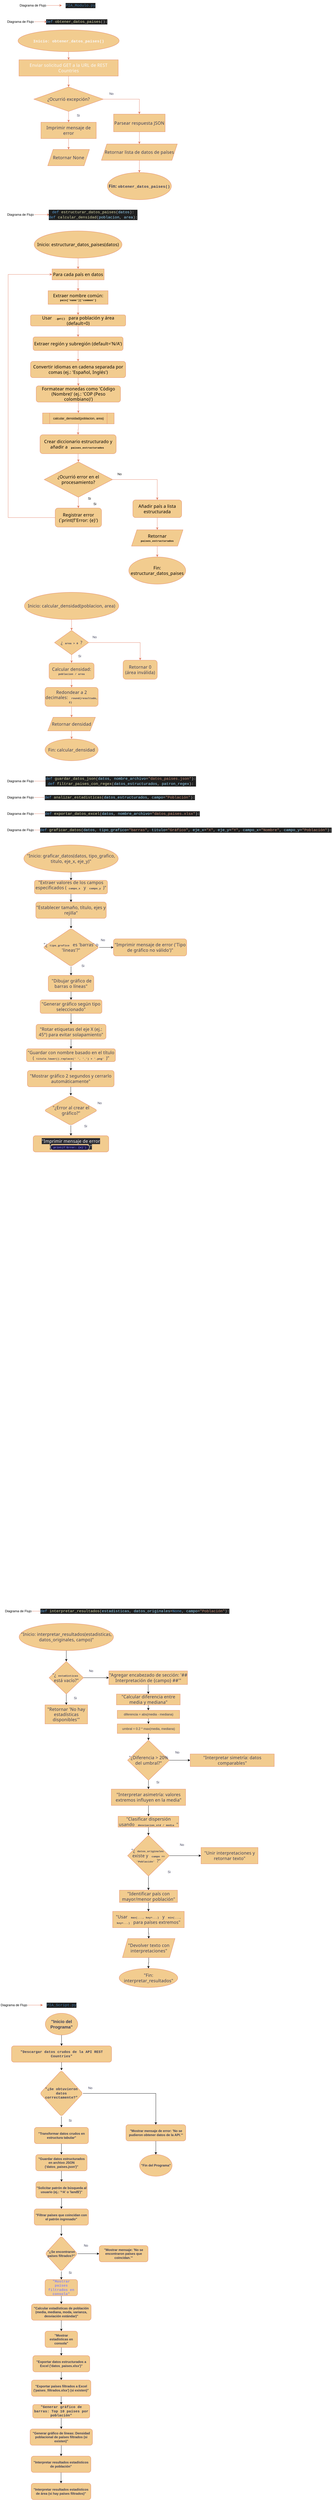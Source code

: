 <mxfile version="27.0.2">
  <diagram name="Página-1" id="TdQatwvxKdCJxrZPbZy2">
    <mxGraphModel dx="1322" dy="1912" grid="1" gridSize="10" guides="1" tooltips="1" connect="1" arrows="1" fold="1" page="1" pageScale="1" pageWidth="827" pageHeight="1169" math="0" shadow="0">
      <root>
        <mxCell id="0" />
        <mxCell id="1" parent="0" />
        <mxCell id="56zbXbjP5MMYhylMdoNp-4" value="" style="edgeStyle=orthogonalEdgeStyle;rounded=0;orthogonalLoop=1;jettySize=auto;html=1;labelBackgroundColor=none;strokeColor=#E07A5F;fontColor=default;" parent="1" source="56zbXbjP5MMYhylMdoNp-1" target="56zbXbjP5MMYhylMdoNp-2" edge="1">
          <mxGeometry relative="1" as="geometry" />
        </mxCell>
        <mxCell id="56zbXbjP5MMYhylMdoNp-1" value="&lt;span style=&quot;font-family: system-ui, ui-sans-serif, -apple-system, BlinkMacSystemFont, sans-serif, Inter, NotoSansHans; font-size: 16px; letter-spacing: 0.32px; text-align: left; white-space-collapse: preserve-breaks;&quot;&gt;&lt;font style=&quot;color: light-dark(rgb(250, 250, 252), rgb(255, 181, 112));&quot;&gt;&lt;b style=&quot;&quot;&gt;&lt;span style=&quot;font-family: Consolas, &amp;quot;Courier New&amp;quot;, monospace; font-size: 14px; white-space: pre; letter-spacing: 0.32px;&quot;&gt;Inicio: obtener_datos_paises&lt;/span&gt;&lt;span style=&quot;font-family: Consolas, &amp;quot;Courier New&amp;quot;, monospace; font-size: 14px; white-space: pre; letter-spacing: 0.32px;&quot;&gt;()&lt;/span&gt;&lt;/b&gt;&lt;/font&gt;&lt;/span&gt;" style="ellipse;whiteSpace=wrap;html=1;labelBackgroundColor=none;fillColor=#F2CC8F;strokeColor=#E07A5F;fontColor=#393C56;rounded=0;" parent="1" vertex="1">
          <mxGeometry x="216.5" y="60" width="373" height="80" as="geometry" />
        </mxCell>
        <mxCell id="56zbXbjP5MMYhylMdoNp-6" value="" style="edgeStyle=orthogonalEdgeStyle;rounded=0;orthogonalLoop=1;jettySize=auto;html=1;labelBackgroundColor=none;strokeColor=#E07A5F;fontColor=default;" parent="1" source="56zbXbjP5MMYhylMdoNp-2" target="56zbXbjP5MMYhylMdoNp-5" edge="1">
          <mxGeometry relative="1" as="geometry" />
        </mxCell>
        <mxCell id="56zbXbjP5MMYhylMdoNp-2" value="&lt;span style=&quot;font-family: system-ui, ui-sans-serif, -apple-system, BlinkMacSystemFont, sans-serif, Inter, NotoSansHans; font-size: 16px; letter-spacing: 0.32px; text-align: left; white-space-collapse: preserve-breaks;&quot;&gt;&lt;font style=&quot;color: light-dark(rgb(250, 250, 252), rgb(255, 181, 112));&quot;&gt;Enviar solicitud GET a la URL de REST Countries&lt;/font&gt;&lt;/span&gt;" style="rounded=0;whiteSpace=wrap;html=1;labelBackgroundColor=none;fillColor=#F2CC8F;strokeColor=#E07A5F;fontColor=#393C56;" parent="1" vertex="1">
          <mxGeometry x="220" y="170" width="366" height="60" as="geometry" />
        </mxCell>
        <mxCell id="56zbXbjP5MMYhylMdoNp-9" value="" style="edgeStyle=orthogonalEdgeStyle;rounded=0;orthogonalLoop=1;jettySize=auto;html=1;labelBackgroundColor=none;strokeColor=#E07A5F;fontColor=default;" parent="1" source="56zbXbjP5MMYhylMdoNp-5" target="56zbXbjP5MMYhylMdoNp-8" edge="1">
          <mxGeometry relative="1" as="geometry" />
        </mxCell>
        <mxCell id="56zbXbjP5MMYhylMdoNp-14" value="" style="edgeStyle=orthogonalEdgeStyle;rounded=0;orthogonalLoop=1;jettySize=auto;html=1;labelBackgroundColor=none;strokeColor=#E07A5F;fontColor=default;" parent="1" source="56zbXbjP5MMYhylMdoNp-5" target="56zbXbjP5MMYhylMdoNp-13" edge="1">
          <mxGeometry relative="1" as="geometry" />
        </mxCell>
        <mxCell id="56zbXbjP5MMYhylMdoNp-5" value="&lt;span style=&quot;font-family: system-ui, ui-sans-serif, -apple-system, BlinkMacSystemFont, sans-serif, Inter, NotoSansHans; font-size: 16px; letter-spacing: 0.32px; text-align: left; white-space-collapse: preserve-breaks;&quot;&gt;¿Ocurrió excepción?&lt;/span&gt;" style="rhombus;whiteSpace=wrap;html=1;labelBackgroundColor=none;fillColor=#F2CC8F;strokeColor=#E07A5F;fontColor=light-dark(#393C56,#FFB570);rounded=0;" parent="1" vertex="1">
          <mxGeometry x="275" y="270" width="256" height="90" as="geometry" />
        </mxCell>
        <mxCell id="56zbXbjP5MMYhylMdoNp-7" value="No" style="text;html=1;align=center;verticalAlign=middle;whiteSpace=wrap;rounded=0;labelBackgroundColor=none;fontColor=light-dark(#393C56,#FFB570);" parent="1" vertex="1">
          <mxGeometry x="531" y="280" width="60" height="30" as="geometry" />
        </mxCell>
        <mxCell id="56zbXbjP5MMYhylMdoNp-11" value="" style="edgeStyle=orthogonalEdgeStyle;rounded=0;orthogonalLoop=1;jettySize=auto;html=1;labelBackgroundColor=none;strokeColor=#E07A5F;fontColor=default;" parent="1" source="56zbXbjP5MMYhylMdoNp-8" target="56zbXbjP5MMYhylMdoNp-10" edge="1">
          <mxGeometry relative="1" as="geometry" />
        </mxCell>
        <mxCell id="56zbXbjP5MMYhylMdoNp-8" value="&lt;span style=&quot;font-family: system-ui, ui-sans-serif, -apple-system, BlinkMacSystemFont, sans-serif, Inter, NotoSansHans; font-size: 16px; letter-spacing: 0.32px; text-align: left; white-space-collapse: preserve-breaks;&quot;&gt;Parsear respuesta JSON&lt;/span&gt;" style="rounded=0;whiteSpace=wrap;html=1;labelBackgroundColor=none;fillColor=#F2CC8F;strokeColor=#E07A5F;fontColor=light-dark(#393C56,#FFB570);" parent="1" vertex="1">
          <mxGeometry x="569" y="370" width="190" height="65" as="geometry" />
        </mxCell>
        <mxCell id="56zbXbjP5MMYhylMdoNp-18" value="" style="edgeStyle=orthogonalEdgeStyle;rounded=0;orthogonalLoop=1;jettySize=auto;html=1;labelBackgroundColor=none;strokeColor=#E07A5F;fontColor=default;" parent="1" source="56zbXbjP5MMYhylMdoNp-10" target="56zbXbjP5MMYhylMdoNp-17" edge="1">
          <mxGeometry relative="1" as="geometry" />
        </mxCell>
        <mxCell id="56zbXbjP5MMYhylMdoNp-10" value="&lt;span style=&quot;font-family: system-ui, ui-sans-serif, -apple-system, BlinkMacSystemFont, sans-serif, Inter, NotoSansHans; font-size: 16px; letter-spacing: 0.32px; text-align: left; white-space-collapse: preserve-breaks;&quot;&gt;Retornar lista de datos de países&lt;/span&gt;" style="shape=parallelogram;perimeter=parallelogramPerimeter;whiteSpace=wrap;html=1;fixedSize=1;labelBackgroundColor=none;fillColor=#F2CC8F;strokeColor=#E07A5F;fontColor=light-dark(#393C56,#FFB570);rounded=0;" parent="1" vertex="1">
          <mxGeometry x="524" y="480" width="280" height="60" as="geometry" />
        </mxCell>
        <mxCell id="56zbXbjP5MMYhylMdoNp-12" value="Si" style="text;html=1;align=center;verticalAlign=middle;whiteSpace=wrap;rounded=0;labelBackgroundColor=none;fontColor=light-dark(#393C56,#FFB570);" parent="1" vertex="1">
          <mxGeometry x="409" y="360" width="60" height="30" as="geometry" />
        </mxCell>
        <mxCell id="56zbXbjP5MMYhylMdoNp-16" value="" style="edgeStyle=orthogonalEdgeStyle;rounded=0;orthogonalLoop=1;jettySize=auto;html=1;labelBackgroundColor=none;strokeColor=#E07A5F;fontColor=default;" parent="1" source="56zbXbjP5MMYhylMdoNp-13" target="56zbXbjP5MMYhylMdoNp-15" edge="1">
          <mxGeometry relative="1" as="geometry" />
        </mxCell>
        <mxCell id="56zbXbjP5MMYhylMdoNp-13" value="&lt;span style=&quot;font-family: system-ui, ui-sans-serif, -apple-system, BlinkMacSystemFont, sans-serif, Inter, NotoSansHans; font-size: 16px; letter-spacing: 0.32px; text-align: left; white-space-collapse: preserve-breaks;&quot;&gt;Imprimir mensaje de error&lt;/span&gt;" style="rounded=0;whiteSpace=wrap;html=1;labelBackgroundColor=none;fillColor=#F2CC8F;strokeColor=#E07A5F;fontColor=light-dark(#393C56,#FFB570);" parent="1" vertex="1">
          <mxGeometry x="301" y="400" width="204" height="60" as="geometry" />
        </mxCell>
        <mxCell id="56zbXbjP5MMYhylMdoNp-15" value="&lt;span style=&quot;font-family: system-ui, ui-sans-serif, -apple-system, BlinkMacSystemFont, sans-serif, Inter, NotoSansHans; font-size: 16px; letter-spacing: 0.32px; text-align: left; white-space-collapse: preserve-breaks;&quot;&gt;Retornar None&lt;/span&gt;" style="shape=parallelogram;perimeter=parallelogramPerimeter;whiteSpace=wrap;html=1;fixedSize=1;labelBackgroundColor=none;fillColor=#F2CC8F;strokeColor=#E07A5F;fontColor=light-dark(#393C56,#FFB570);rounded=0;" parent="1" vertex="1">
          <mxGeometry x="326" y="500" width="154" height="60" as="geometry" />
        </mxCell>
        <mxCell id="56zbXbjP5MMYhylMdoNp-17" value="&lt;span style=&quot;font-family: system-ui, ui-sans-serif, -apple-system, BlinkMacSystemFont, sans-serif, Inter, NotoSansHans; font-size: 16px; letter-spacing: 0.32px; text-align: left; white-space-collapse: preserve-breaks;&quot;&gt;&lt;b&gt;Fin:&amp;nbsp;&lt;span style=&quot;letter-spacing: 0.32px; font-family: Consolas, &amp;quot;Courier New&amp;quot;, monospace; font-size: 14px; white-space: pre;&quot;&gt;obtener_datos_paises&lt;/span&gt;&lt;span style=&quot;letter-spacing: 0.32px; font-family: Consolas, &amp;quot;Courier New&amp;quot;, monospace; font-size: 14px; white-space: pre;&quot;&gt;()&lt;/span&gt;&lt;/b&gt;&lt;/span&gt;" style="ellipse;whiteSpace=wrap;html=1;labelBackgroundColor=none;fillColor=#F2CC8F;strokeColor=#E07A5F;fontColor=light-dark(#393C56,#FFB570);rounded=0;" parent="1" vertex="1">
          <mxGeometry x="546" y="585" width="236" height="100" as="geometry" />
        </mxCell>
        <mxCell id="56zbXbjP5MMYhylMdoNp-25" value="" style="edgeStyle=orthogonalEdgeStyle;rounded=0;orthogonalLoop=1;jettySize=auto;html=1;strokeColor=#E07A5F;fontColor=default;fillColor=#F2CC8F;labelBackgroundColor=none;" parent="1" source="56zbXbjP5MMYhylMdoNp-19" target="56zbXbjP5MMYhylMdoNp-23" edge="1">
          <mxGeometry relative="1" as="geometry" />
        </mxCell>
        <mxCell id="56zbXbjP5MMYhylMdoNp-19" value="&lt;font style=&quot;color: light-dark(rgb(0, 0, 0), rgb(205, 162, 190));&quot;&gt;Diagrama de Flujo&lt;/font&gt;" style="text;html=1;align=center;verticalAlign=middle;whiteSpace=wrap;rounded=0;fontColor=#393C56;labelBackgroundColor=none;" parent="1" vertex="1">
          <mxGeometry x="174" y="15" width="103" height="30" as="geometry" />
        </mxCell>
        <mxCell id="56zbXbjP5MMYhylMdoNp-23" value="&lt;div style=&quot;color: rgb(204, 204, 204); background-color: rgb(31, 31, 31); font-family: Consolas, &amp;quot;Courier New&amp;quot;, monospace; font-size: 14px; line-height: 19px; white-space: pre;&quot;&gt;&lt;span style=&quot;color: #569cd6;&quot;&gt;def&lt;/span&gt; &lt;span style=&quot;color: #dcdcaa;&quot;&gt;obtener_datos_paises&lt;/span&gt;():&lt;/div&gt;" style="text;html=1;align=center;verticalAlign=middle;whiteSpace=wrap;rounded=0;fontColor=#393C56;labelBackgroundColor=none;" parent="1" vertex="1">
          <mxGeometry x="323" y="10" width="220" height="40" as="geometry" />
        </mxCell>
        <mxCell id="56zbXbjP5MMYhylMdoNp-26" value="" style="edgeStyle=orthogonalEdgeStyle;rounded=0;orthogonalLoop=1;jettySize=auto;html=1;strokeColor=#E07A5F;fontColor=default;fillColor=#F2CC8F;labelBackgroundColor=none;" parent="1" source="56zbXbjP5MMYhylMdoNp-27" target="56zbXbjP5MMYhylMdoNp-28" edge="1">
          <mxGeometry relative="1" as="geometry" />
        </mxCell>
        <mxCell id="56zbXbjP5MMYhylMdoNp-27" value="&lt;font style=&quot;color: light-dark(rgb(0, 0, 0), rgb(205, 162, 190));&quot;&gt;Diagrama de Flujo&lt;/font&gt;" style="text;html=1;align=center;verticalAlign=middle;whiteSpace=wrap;rounded=0;fontColor=#393C56;labelBackgroundColor=none;" parent="1" vertex="1">
          <mxGeometry x="174" y="725" width="103" height="30" as="geometry" />
        </mxCell>
        <mxCell id="56zbXbjP5MMYhylMdoNp-28" value="&lt;div style=&quot;color: rgb(204, 204, 204); background-color: rgb(31, 31, 31); font-family: Consolas, &amp;quot;Courier New&amp;quot;, monospace; font-size: 14px; line-height: 19px; white-space: pre;&quot;&gt;&lt;div style=&quot;color: rgb(204, 204, 204); background-color: rgb(31, 31, 31); line-height: 19px;&quot;&gt;&lt;span style=&quot;color: rgb(86, 156, 214);&quot;&gt;def&lt;/span&gt; &lt;span style=&quot;color: rgb(220, 220, 170);&quot;&gt;estructurar_datos_paises&lt;/span&gt;(&lt;span style=&quot;color: rgb(156, 220, 254);&quot;&gt;datos&lt;/span&gt;):&lt;/div&gt;&lt;div style=&quot;color: rgb(204, 204, 204); background-color: rgb(31, 31, 31); line-height: 19px;&quot;&gt;&lt;span style=&quot;color: rgb(86, 156, 214);&quot;&gt;def&lt;/span&gt;&lt;span style=&quot;background-color: rgb(31, 31, 31); color: rgb(204, 204, 204);&quot;&gt; &lt;/span&gt;&lt;span style=&quot;color: rgb(220, 220, 170);&quot;&gt;calcular_densidad&lt;/span&gt;&lt;span style=&quot;background-color: rgb(31, 31, 31); color: rgb(204, 204, 204);&quot;&gt;(&lt;/span&gt;&lt;span style=&quot;color: rgb(156, 220, 254);&quot;&gt;poblacion&lt;/span&gt;&lt;span style=&quot;background-color: rgb(31, 31, 31); color: rgb(204, 204, 204);&quot;&gt;, &lt;/span&gt;&lt;span style=&quot;color: rgb(156, 220, 254);&quot;&gt;area&lt;/span&gt;&lt;span style=&quot;background-color: rgb(31, 31, 31); color: rgb(204, 204, 204);&quot;&gt;):&lt;/span&gt;&lt;/div&gt;&lt;/div&gt;" style="text;html=1;align=center;verticalAlign=middle;whiteSpace=wrap;rounded=0;fontColor=#393C56;labelBackgroundColor=none;" parent="1" vertex="1">
          <mxGeometry x="332.5" y="710" width="321" height="60" as="geometry" />
        </mxCell>
        <mxCell id="56zbXbjP5MMYhylMdoNp-32" value="" style="edgeStyle=orthogonalEdgeStyle;rounded=0;orthogonalLoop=1;jettySize=auto;html=1;strokeColor=#E07A5F;fontColor=default;fillColor=#F2CC8F;labelBackgroundColor=none;" parent="1" source="56zbXbjP5MMYhylMdoNp-33" target="56zbXbjP5MMYhylMdoNp-34" edge="1">
          <mxGeometry relative="1" as="geometry" />
        </mxCell>
        <mxCell id="56zbXbjP5MMYhylMdoNp-33" value="&lt;font style=&quot;color: light-dark(rgb(0, 0, 0), rgb(205, 162, 190));&quot;&gt;Diagrama de Flujo&lt;/font&gt;" style="text;html=1;align=center;verticalAlign=middle;whiteSpace=wrap;rounded=0;fontColor=#393C56;labelBackgroundColor=none;" parent="1" vertex="1">
          <mxGeometry x="174" y="2810" width="103" height="30" as="geometry" />
        </mxCell>
        <mxCell id="56zbXbjP5MMYhylMdoNp-34" value="&lt;div style=&quot;color: rgb(204, 204, 204); background-color: rgb(31, 31, 31); font-family: Consolas, &amp;quot;Courier New&amp;quot;, monospace; font-size: 14px; line-height: 19px; white-space: pre;&quot;&gt;&lt;div style=&quot;color: rgb(204, 204, 204); background-color: rgb(31, 31, 31); line-height: 19px;&quot;&gt;&lt;div style=&quot;color: rgb(204, 204, 204); background-color: rgb(31, 31, 31); line-height: 19px;&quot;&gt;&lt;span style=&quot;color: rgb(86, 156, 214);&quot;&gt;def&lt;/span&gt; &lt;span style=&quot;color: rgb(220, 220, 170);&quot;&gt;guardar_datos_json&lt;/span&gt;(&lt;span style=&quot;color: rgb(156, 220, 254);&quot;&gt;datos&lt;/span&gt;, &lt;span style=&quot;color: rgb(156, 220, 254);&quot;&gt;nombre_archivo&lt;/span&gt;&lt;span style=&quot;color: rgb(212, 212, 212);&quot;&gt;=&lt;/span&gt;&lt;span style=&quot;color: rgb(206, 145, 120);&quot;&gt;&quot;datos_paises.json&quot;&lt;/span&gt;):&lt;/div&gt;&lt;div style=&quot;color: rgb(204, 204, 204); background-color: rgb(31, 31, 31); line-height: 19px;&quot;&gt;&lt;span style=&quot;color: rgb(86, 156, 214);&quot;&gt;def&lt;/span&gt;&lt;span style=&quot;background-color: light-dark(rgb(31, 31, 31), rgb(210, 210, 210)); color: light-dark(rgb(204, 204, 204), rgb(62, 62, 62));&quot;&gt; &lt;/span&gt;&lt;span style=&quot;color: rgb(220, 220, 170);&quot;&gt;filtrar_paises_con_regex&lt;/span&gt;&lt;span style=&quot;background-color: light-dark(rgb(31, 31, 31), rgb(210, 210, 210)); color: light-dark(rgb(204, 204, 204), rgb(62, 62, 62));&quot;&gt;(&lt;/span&gt;&lt;span style=&quot;color: rgb(156, 220, 254);&quot;&gt;datos_estructurados&lt;/span&gt;&lt;span style=&quot;background-color: light-dark(rgb(31, 31, 31), rgb(210, 210, 210)); color: light-dark(rgb(204, 204, 204), rgb(62, 62, 62));&quot;&gt;, &lt;/span&gt;&lt;span style=&quot;color: rgb(156, 220, 254);&quot;&gt;patron_regex&lt;/span&gt;&lt;span style=&quot;background-color: light-dark(rgb(31, 31, 31), rgb(210, 210, 210)); color: light-dark(rgb(204, 204, 204), rgb(62, 62, 62));&quot;&gt;):&lt;/span&gt;&lt;/div&gt;&lt;/div&gt;&lt;/div&gt;" style="text;html=1;align=center;verticalAlign=middle;whiteSpace=wrap;rounded=0;fontColor=#393C56;labelBackgroundColor=none;" parent="1" vertex="1">
          <mxGeometry x="332" y="2800" width="527" height="50" as="geometry" />
        </mxCell>
        <mxCell id="56zbXbjP5MMYhylMdoNp-36" value="" style="edgeStyle=orthogonalEdgeStyle;rounded=0;orthogonalLoop=1;jettySize=auto;html=1;strokeColor=#E07A5F;fontColor=default;fillColor=#F2CC8F;labelBackgroundColor=none;" parent="1" source="56zbXbjP5MMYhylMdoNp-37" target="56zbXbjP5MMYhylMdoNp-38" edge="1">
          <mxGeometry relative="1" as="geometry" />
        </mxCell>
        <mxCell id="56zbXbjP5MMYhylMdoNp-37" value="&lt;font style=&quot;color: light-dark(rgb(0, 0, 0), rgb(205, 162, 190));&quot;&gt;Diagrama de Flujo&lt;/font&gt;" style="text;html=1;align=center;verticalAlign=middle;whiteSpace=wrap;rounded=0;fontColor=#393C56;labelBackgroundColor=none;" parent="1" vertex="1">
          <mxGeometry x="174" y="2870" width="103" height="30" as="geometry" />
        </mxCell>
        <mxCell id="56zbXbjP5MMYhylMdoNp-38" value="&lt;div style=&quot;color: rgb(204, 204, 204); background-color: rgb(31, 31, 31); font-family: Consolas, &amp;quot;Courier New&amp;quot;, monospace; font-size: 14px; line-height: 19px; white-space: pre;&quot;&gt;&lt;div style=&quot;color: rgb(204, 204, 204); background-color: rgb(31, 31, 31); line-height: 19px;&quot;&gt;&lt;div style=&quot;color: rgb(204, 204, 204); background-color: rgb(31, 31, 31); line-height: 19px;&quot;&gt;&lt;div style=&quot;color: rgb(204, 204, 204); background-color: rgb(31, 31, 31); line-height: 19px;&quot;&gt;&lt;span style=&quot;color: #569cd6;&quot;&gt;def&lt;/span&gt; &lt;span style=&quot;color: #dcdcaa;&quot;&gt;analizar_estadisticas&lt;/span&gt;(&lt;span style=&quot;color: #9cdcfe;&quot;&gt;datos_estructurados&lt;/span&gt;, &lt;span style=&quot;color: #9cdcfe;&quot;&gt;campo&lt;/span&gt;&lt;span style=&quot;color: #d4d4d4;&quot;&gt;=&lt;/span&gt;&lt;span style=&quot;color: #ce9178;&quot;&gt;&quot;Población&quot;&lt;/span&gt;):&lt;/div&gt;&lt;/div&gt;&lt;/div&gt;&lt;/div&gt;" style="text;html=1;align=center;verticalAlign=middle;whiteSpace=wrap;rounded=0;fontColor=#393C56;labelBackgroundColor=none;" parent="1" vertex="1">
          <mxGeometry x="332.5" y="2865" width="517.5" height="40" as="geometry" />
        </mxCell>
        <mxCell id="56zbXbjP5MMYhylMdoNp-40" value="" style="edgeStyle=orthogonalEdgeStyle;rounded=0;orthogonalLoop=1;jettySize=auto;html=1;strokeColor=#E07A5F;fontColor=default;fillColor=#F2CC8F;labelBackgroundColor=none;" parent="1" source="56zbXbjP5MMYhylMdoNp-41" target="56zbXbjP5MMYhylMdoNp-42" edge="1">
          <mxGeometry relative="1" as="geometry" />
        </mxCell>
        <mxCell id="56zbXbjP5MMYhylMdoNp-41" value="&lt;font style=&quot;color: light-dark(rgb(0, 0, 0), rgb(205, 162, 190));&quot;&gt;Diagrama de Flujo&lt;/font&gt;" style="text;html=1;align=center;verticalAlign=middle;whiteSpace=wrap;rounded=0;fontColor=#393C56;labelBackgroundColor=none;" parent="1" vertex="1">
          <mxGeometry x="174" y="2930" width="103" height="30" as="geometry" />
        </mxCell>
        <mxCell id="56zbXbjP5MMYhylMdoNp-42" value="&lt;div style=&quot;color: rgb(204, 204, 204); background-color: rgb(31, 31, 31); font-family: Consolas, &amp;quot;Courier New&amp;quot;, monospace; font-size: 14px; line-height: 19px; white-space: pre;&quot;&gt;&lt;div style=&quot;color: rgb(204, 204, 204); background-color: rgb(31, 31, 31); line-height: 19px;&quot;&gt;&lt;div style=&quot;color: rgb(204, 204, 204); background-color: rgb(31, 31, 31); line-height: 19px;&quot;&gt;&lt;div style=&quot;color: rgb(204, 204, 204); background-color: rgb(31, 31, 31); line-height: 19px;&quot;&gt;&lt;span style=&quot;color: #569cd6;&quot;&gt;def&lt;/span&gt; &lt;span style=&quot;color: #dcdcaa;&quot;&gt;exportar_datos_excel&lt;/span&gt;(&lt;span style=&quot;color: #9cdcfe;&quot;&gt;datos&lt;/span&gt;, &lt;span style=&quot;color: #9cdcfe;&quot;&gt;nombre_archivo&lt;/span&gt;&lt;span style=&quot;color: #d4d4d4;&quot;&gt;=&lt;/span&gt;&lt;span style=&quot;color: #ce9178;&quot;&gt;&quot;datos_paises.xlsx&quot;&lt;/span&gt;):&lt;/div&gt;&lt;/div&gt;&lt;/div&gt;&lt;/div&gt;" style="text;html=1;align=center;verticalAlign=middle;whiteSpace=wrap;rounded=0;fontColor=#393C56;labelBackgroundColor=none;" parent="1" vertex="1">
          <mxGeometry x="332.5" y="2925" width="537" height="40" as="geometry" />
        </mxCell>
        <mxCell id="56zbXbjP5MMYhylMdoNp-43" value="" style="edgeStyle=orthogonalEdgeStyle;rounded=0;orthogonalLoop=1;jettySize=auto;html=1;strokeColor=#E07A5F;fontColor=default;fillColor=#F2CC8F;labelBackgroundColor=none;" parent="1" source="56zbXbjP5MMYhylMdoNp-44" target="56zbXbjP5MMYhylMdoNp-45" edge="1">
          <mxGeometry relative="1" as="geometry" />
        </mxCell>
        <mxCell id="56zbXbjP5MMYhylMdoNp-44" value="&lt;font style=&quot;color: light-dark(rgb(0, 0, 0), rgb(205, 162, 190));&quot;&gt;Diagrama de Flujo&lt;/font&gt;" style="text;html=1;align=center;verticalAlign=middle;whiteSpace=wrap;rounded=0;fontColor=#393C56;labelBackgroundColor=none;" parent="1" vertex="1">
          <mxGeometry x="174" y="2990" width="103" height="30" as="geometry" />
        </mxCell>
        <mxCell id="56zbXbjP5MMYhylMdoNp-45" value="&lt;div style=&quot;color: rgb(204, 204, 204); background-color: rgb(31, 31, 31); font-family: Consolas, &amp;quot;Courier New&amp;quot;, monospace; font-size: 14px; line-height: 19px; white-space: pre;&quot;&gt;&lt;div style=&quot;color: rgb(204, 204, 204); background-color: rgb(31, 31, 31); line-height: 19px;&quot;&gt;&lt;div style=&quot;color: rgb(204, 204, 204); background-color: rgb(31, 31, 31); line-height: 19px;&quot;&gt;&lt;div style=&quot;color: rgb(204, 204, 204); background-color: rgb(31, 31, 31); line-height: 19px;&quot;&gt;&lt;span style=&quot;color: #569cd6;&quot;&gt;def&lt;/span&gt; &lt;span style=&quot;color: #dcdcaa;&quot;&gt;graficar_datos&lt;/span&gt;(&lt;span style=&quot;color: #9cdcfe;&quot;&gt;datos&lt;/span&gt;, &lt;span style=&quot;color: #9cdcfe;&quot;&gt;tipo_grafico&lt;/span&gt;&lt;span style=&quot;color: #d4d4d4;&quot;&gt;=&lt;/span&gt;&lt;span style=&quot;color: #ce9178;&quot;&gt;&quot;barras&quot;&lt;/span&gt;, &lt;span style=&quot;color: #9cdcfe;&quot;&gt;titulo&lt;/span&gt;&lt;span style=&quot;color: #d4d4d4;&quot;&gt;=&lt;/span&gt;&lt;span style=&quot;color: #ce9178;&quot;&gt;&quot;Gráfico&quot;&lt;/span&gt;, &lt;span style=&quot;color: #9cdcfe;&quot;&gt;eje_x&lt;/span&gt;&lt;span style=&quot;color: #d4d4d4;&quot;&gt;=&lt;/span&gt;&lt;span style=&quot;color: #ce9178;&quot;&gt;&quot;X&quot;&lt;/span&gt;, &lt;span style=&quot;color: #9cdcfe;&quot;&gt;eje_y&lt;/span&gt;&lt;span style=&quot;color: #d4d4d4;&quot;&gt;=&lt;/span&gt;&lt;span style=&quot;color: #ce9178;&quot;&gt;&quot;Y&quot;&lt;/span&gt;, &lt;span style=&quot;color: #9cdcfe;&quot;&gt;campo_x&lt;/span&gt;&lt;span style=&quot;color: #d4d4d4;&quot;&gt;=&lt;/span&gt;&lt;span style=&quot;color: #ce9178;&quot;&gt;&quot;Nombre&quot;&lt;/span&gt;, &lt;span style=&quot;color: #9cdcfe;&quot;&gt;campo_y&lt;/span&gt;&lt;span style=&quot;color: #d4d4d4;&quot;&gt;=&lt;/span&gt;&lt;span style=&quot;color: #ce9178;&quot;&gt;&quot;Población&quot;&lt;/span&gt;):&lt;/div&gt;&lt;/div&gt;&lt;/div&gt;&lt;/div&gt;" style="text;html=1;align=center;verticalAlign=middle;whiteSpace=wrap;rounded=0;fontColor=#393C56;labelBackgroundColor=none;" parent="1" vertex="1">
          <mxGeometry x="332" y="2985" width="1007" height="40" as="geometry" />
        </mxCell>
        <mxCell id="56zbXbjP5MMYhylMdoNp-46" value="" style="edgeStyle=orthogonalEdgeStyle;rounded=0;orthogonalLoop=1;jettySize=auto;html=1;strokeColor=#E07A5F;fontColor=default;fillColor=#F2CC8F;labelBackgroundColor=none;" parent="1" source="56zbXbjP5MMYhylMdoNp-47" target="56zbXbjP5MMYhylMdoNp-48" edge="1">
          <mxGeometry relative="1" as="geometry" />
        </mxCell>
        <mxCell id="56zbXbjP5MMYhylMdoNp-47" value="&lt;font style=&quot;color: light-dark(rgb(0, 0, 0), rgb(205, 162, 190));&quot;&gt;Diagrama de Flujo&lt;/font&gt;" style="text;html=1;align=center;verticalAlign=middle;whiteSpace=wrap;rounded=0;fontColor=#393C56;labelBackgroundColor=none;" parent="1" vertex="1">
          <mxGeometry x="165.5" y="5865" width="103" height="30" as="geometry" />
        </mxCell>
        <mxCell id="56zbXbjP5MMYhylMdoNp-48" value="&lt;div style=&quot;color: rgb(204, 204, 204); background-color: rgb(31, 31, 31); font-family: Consolas, &amp;quot;Courier New&amp;quot;, monospace; font-size: 14px; line-height: 19px; white-space: pre;&quot;&gt;&lt;div style=&quot;color: rgb(204, 204, 204); background-color: rgb(31, 31, 31); line-height: 19px;&quot;&gt;&lt;div style=&quot;color: rgb(204, 204, 204); background-color: rgb(31, 31, 31); line-height: 19px;&quot;&gt;&lt;div style=&quot;color: rgb(204, 204, 204); background-color: rgb(31, 31, 31); line-height: 19px;&quot;&gt;&lt;span style=&quot;color: #569cd6;&quot;&gt;def&lt;/span&gt; &lt;span style=&quot;color: #dcdcaa;&quot;&gt;interpretar_resultados&lt;/span&gt;(&lt;span style=&quot;color: #9cdcfe;&quot;&gt;estadisticas&lt;/span&gt;, &lt;span style=&quot;color: #9cdcfe;&quot;&gt;datos_originales&lt;/span&gt;&lt;span style=&quot;color: #d4d4d4;&quot;&gt;=&lt;/span&gt;&lt;span style=&quot;color: #569cd6;&quot;&gt;None&lt;/span&gt;, &lt;span style=&quot;color: #9cdcfe;&quot;&gt;campo&lt;/span&gt;&lt;span style=&quot;color: #d4d4d4;&quot;&gt;=&lt;/span&gt;&lt;span style=&quot;color: #ce9178;&quot;&gt;&quot;Población&quot;&lt;/span&gt;):&lt;/div&gt;&lt;/div&gt;&lt;/div&gt;&lt;/div&gt;" style="text;html=1;align=center;verticalAlign=middle;whiteSpace=wrap;rounded=0;fontColor=#393C56;labelBackgroundColor=none;" parent="1" vertex="1">
          <mxGeometry x="323.5" y="5860" width="647" height="40" as="geometry" />
        </mxCell>
        <mxCell id="56zbXbjP5MMYhylMdoNp-51" value="" style="edgeStyle=orthogonalEdgeStyle;rounded=0;hachureGap=4;orthogonalLoop=1;jettySize=auto;html=1;strokeColor=#E07A5F;fontFamily=Architects Daughter;fontSource=https%3A%2F%2Ffonts.googleapis.com%2Fcss%3Ffamily%3DArchitects%2BDaughter;fontColor=light-dark(#000000,#FFB570);fillColor=#F2CC8F;labelBackgroundColor=none;" parent="1" source="56zbXbjP5MMYhylMdoNp-49" target="56zbXbjP5MMYhylMdoNp-50" edge="1">
          <mxGeometry relative="1" as="geometry" />
        </mxCell>
        <mxCell id="56zbXbjP5MMYhylMdoNp-49" value="&lt;span style=&quot;font-family: system-ui, ui-sans-serif, -apple-system, BlinkMacSystemFont, sans-serif, Inter, NotoSansHans; font-size: 16px; letter-spacing: 0.32px; text-align: left; white-space-collapse: preserve-breaks;&quot;&gt;Inicio: estructurar_datos_paises(datos)&lt;/span&gt;" style="ellipse;whiteSpace=wrap;html=1;strokeColor=#E07A5F;fontColor=light-dark(#000000,#FFB570);fillColor=#F2CC8F;labelBackgroundColor=none;rounded=0;" parent="1" vertex="1">
          <mxGeometry x="276" y="800" width="324" height="100" as="geometry" />
        </mxCell>
        <mxCell id="56zbXbjP5MMYhylMdoNp-56" value="" style="edgeStyle=orthogonalEdgeStyle;rounded=0;hachureGap=4;orthogonalLoop=1;jettySize=auto;html=1;strokeColor=#E07A5F;fontFamily=Architects Daughter;fontSource=https%3A%2F%2Ffonts.googleapis.com%2Fcss%3Ffamily%3DArchitects%2BDaughter;fontColor=light-dark(#000000,#FFB570);fillColor=#F2CC8F;labelBackgroundColor=none;" parent="1" source="56zbXbjP5MMYhylMdoNp-50" target="56zbXbjP5MMYhylMdoNp-54" edge="1">
          <mxGeometry relative="1" as="geometry" />
        </mxCell>
        <mxCell id="56zbXbjP5MMYhylMdoNp-50" value="&lt;span style=&quot;font-family: system-ui, ui-sans-serif, -apple-system, BlinkMacSystemFont, sans-serif, Inter, NotoSansHans; font-size: 16px; font-style: normal; font-variant-ligatures: normal; font-variant-caps: normal; font-weight: 400; letter-spacing: 0.32px; orphans: 2; text-align: left; text-indent: 0px; text-transform: none; widows: 2; word-spacing: 0px; -webkit-text-stroke-width: 0px; white-space: pre-line; text-decoration-thickness: initial; text-decoration-style: initial; text-decoration-color: initial; float: none; display: inline !important;&quot;&gt;Para cada país en datos&lt;/span&gt;" style="rounded=0;whiteSpace=wrap;html=1;hachureGap=4;strokeColor=#E07A5F;fontFamily=Architects Daughter;fontSource=https%3A%2F%2Ffonts.googleapis.com%2Fcss%3Ffamily%3DArchitects%2BDaughter;fontColor=light-dark(#000000,#FFB570);fillColor=#F2CC8F;labelBackgroundColor=none;" parent="1" vertex="1">
          <mxGeometry x="342" y="940" width="192" height="40" as="geometry" />
        </mxCell>
        <mxCell id="56zbXbjP5MMYhylMdoNp-58" value="" style="edgeStyle=orthogonalEdgeStyle;rounded=0;hachureGap=4;orthogonalLoop=1;jettySize=auto;html=1;strokeColor=#E07A5F;fontFamily=Architects Daughter;fontSource=https%3A%2F%2Ffonts.googleapis.com%2Fcss%3Ffamily%3DArchitects%2BDaughter;fontColor=light-dark(#000000,#FFB570);fillColor=#F2CC8F;labelBackgroundColor=none;" parent="1" source="56zbXbjP5MMYhylMdoNp-54" target="56zbXbjP5MMYhylMdoNp-57" edge="1">
          <mxGeometry relative="1" as="geometry" />
        </mxCell>
        <mxCell id="56zbXbjP5MMYhylMdoNp-54" value="&lt;span style=&quot;font-family: system-ui, ui-sans-serif, -apple-system, BlinkMacSystemFont, sans-serif, Inter, NotoSansHans; font-size: 16px; letter-spacing: 0.32px; text-align: left; white-space-collapse: preserve-breaks;&quot;&gt;Extraer nombre común: &lt;/span&gt;&lt;code class=&quot;codespan cursor-pointer z-[9] relative&quot; style=&quot;--tw-border-spacing-x: 0; --tw-border-spacing-y: 0; --tw-translate-x: 0; --tw-translate-y: 0; --tw-rotate: 0; --tw-skew-x: 0; --tw-skew-y: 0; --tw-scale-x: 1; --tw-scale-y: 1; --tw-pan-x: ; --tw-pan-y: ; --tw-pinch-zoom: ; --tw-scroll-snap-strictness: proximity; --tw-gradient-from-position: ; --tw-gradient-via-position: ; --tw-gradient-to-position: ; --tw-ordinal: ; --tw-slashed-zero: ; --tw-numeric-figure: ; --tw-numeric-spacing: ; --tw-numeric-fraction: ; --tw-ring-inset: ; --tw-ring-offset-width: 0px; --tw-ring-offset-color: #fff; --tw-ring-color: rgb(59 130 246 / .5); --tw-ring-offset-shadow: 0 0 #0000; --tw-ring-shadow: 0 0 #0000; --tw-shadow: 0 0 #0000; --tw-shadow-colored: 0 0 #0000; --tw-blur: ; --tw-brightness: ; --tw-contrast: ; --tw-grayscale: ; --tw-hue-rotate: ; --tw-invert: ; --tw-saturate: ; --tw-sepia: ; --tw-drop-shadow: ; --tw-backdrop-blur: ; --tw-backdrop-brightness: ; --tw-backdrop-contrast: ; --tw-backdrop-grayscale: ; --tw-backdrop-hue-rotate: ; --tw-backdrop-invert: ; --tw-backdrop-opacity: ; --tw-backdrop-saturate: ; --tw-backdrop-sepia: ; --tw-contain-size: ; --tw-contain-layout: ; --tw-contain-paint: ; --tw-contain-style: ; box-sizing: border-box; border-width: 0px; border-style: solid; border-color: rgb(227, 227, 227); font-family: ui-monospace, SFMono-Regular, Menlo, Monaco, Consolas, &amp;quot;Liberation Mono&amp;quot;, &amp;quot;Courier New&amp;quot;, monospace; font-feature-settings: normal; font-variation-settings: normal; font-size: 0.8em; overflow-x: auto; width: auto; position: relative; z-index: 9; cursor: pointer; padding: 3px 8px; font-weight: 600; margin: 12px 0px; border-radius: 0.375rem; --tw-bg-opacity: 1; letter-spacing: 0.32px; text-align: left; white-space-collapse: preserve-breaks;&quot;&gt;pais[&#39;name&#39;][&#39;common&#39;]&lt;/code&gt;" style="rounded=0;whiteSpace=wrap;html=1;hachureGap=4;strokeColor=#E07A5F;fontFamily=Architects Daughter;fontSource=https%3A%2F%2Ffonts.googleapis.com%2Fcss%3Ffamily%3DArchitects%2BDaughter;fontColor=light-dark(#000000,#FFB570);fillColor=#F2CC8F;labelBackgroundColor=none;" parent="1" vertex="1">
          <mxGeometry x="327.5" y="1020" width="221" height="50" as="geometry" />
        </mxCell>
        <mxCell id="56zbXbjP5MMYhylMdoNp-60" value="" style="edgeStyle=orthogonalEdgeStyle;rounded=0;hachureGap=4;orthogonalLoop=1;jettySize=auto;html=1;strokeColor=#E07A5F;fontFamily=Architects Daughter;fontSource=https%3A%2F%2Ffonts.googleapis.com%2Fcss%3Ffamily%3DArchitects%2BDaughter;fontColor=light-dark(#000000,#FFB570);fillColor=#F2CC8F;labelBackgroundColor=none;" parent="1" source="56zbXbjP5MMYhylMdoNp-57" target="56zbXbjP5MMYhylMdoNp-59" edge="1">
          <mxGeometry relative="1" as="geometry" />
        </mxCell>
        <mxCell id="56zbXbjP5MMYhylMdoNp-57" value="&lt;span style=&quot;font-family: system-ui, ui-sans-serif, -apple-system, BlinkMacSystemFont, sans-serif, Inter, NotoSansHans; font-size: 16px; letter-spacing: 0.32px; text-align: left; white-space-collapse: preserve-breaks;&quot;&gt;Usar &lt;/span&gt;&lt;code class=&quot;codespan cursor-pointer z-[9] relative&quot; style=&quot;--tw-border-spacing-x: 0; --tw-border-spacing-y: 0; --tw-translate-x: 0; --tw-translate-y: 0; --tw-rotate: 0; --tw-skew-x: 0; --tw-skew-y: 0; --tw-scale-x: 1; --tw-scale-y: 1; --tw-pan-x: ; --tw-pan-y: ; --tw-pinch-zoom: ; --tw-scroll-snap-strictness: proximity; --tw-gradient-from-position: ; --tw-gradient-via-position: ; --tw-gradient-to-position: ; --tw-ordinal: ; --tw-slashed-zero: ; --tw-numeric-figure: ; --tw-numeric-spacing: ; --tw-numeric-fraction: ; --tw-ring-inset: ; --tw-ring-offset-width: 0px; --tw-ring-offset-color: #fff; --tw-ring-color: rgb(59 130 246 / .5); --tw-ring-offset-shadow: 0 0 #0000; --tw-ring-shadow: 0 0 #0000; --tw-shadow: 0 0 #0000; --tw-shadow-colored: 0 0 #0000; --tw-blur: ; --tw-brightness: ; --tw-contrast: ; --tw-grayscale: ; --tw-hue-rotate: ; --tw-invert: ; --tw-saturate: ; --tw-sepia: ; --tw-drop-shadow: ; --tw-backdrop-blur: ; --tw-backdrop-brightness: ; --tw-backdrop-contrast: ; --tw-backdrop-grayscale: ; --tw-backdrop-hue-rotate: ; --tw-backdrop-invert: ; --tw-backdrop-opacity: ; --tw-backdrop-saturate: ; --tw-backdrop-sepia: ; --tw-contain-size: ; --tw-contain-layout: ; --tw-contain-paint: ; --tw-contain-style: ; box-sizing: border-box; border-width: 0px; border-style: solid; border-color: rgb(227, 227, 227); font-family: ui-monospace, SFMono-Regular, Menlo, Monaco, Consolas, &amp;quot;Liberation Mono&amp;quot;, &amp;quot;Courier New&amp;quot;, monospace; font-feature-settings: normal; font-variation-settings: normal; font-size: 0.8em; overflow-x: auto; width: auto; position: relative; z-index: 9; cursor: pointer; padding: 3px 8px; font-weight: 600; margin: 12px 0px; border-radius: 0.375rem; --tw-bg-opacity: 1; letter-spacing: 0.32px; text-align: left; white-space-collapse: preserve-breaks;&quot;&gt;.get()&lt;/code&gt;&lt;span style=&quot;font-family: system-ui, ui-sans-serif, -apple-system, BlinkMacSystemFont, sans-serif, Inter, NotoSansHans; font-size: 16px; letter-spacing: 0.32px; text-align: left; white-space-collapse: preserve-breaks;&quot;&gt; para población y área (default=0)&lt;/span&gt;" style="rounded=1;whiteSpace=wrap;html=1;hachureGap=4;strokeColor=#E07A5F;fontFamily=Architects Daughter;fontSource=https%3A%2F%2Ffonts.googleapis.com%2Fcss%3Ffamily%3DArchitects%2BDaughter;fontColor=light-dark(#000000,#FFB570);fillColor=#F2CC8F;labelBackgroundColor=none;" parent="1" vertex="1">
          <mxGeometry x="262.5" y="1109" width="351" height="41" as="geometry" />
        </mxCell>
        <mxCell id="56zbXbjP5MMYhylMdoNp-62" value="" style="edgeStyle=orthogonalEdgeStyle;rounded=0;hachureGap=4;orthogonalLoop=1;jettySize=auto;html=1;strokeColor=#E07A5F;fontFamily=Architects Daughter;fontSource=https%3A%2F%2Ffonts.googleapis.com%2Fcss%3Ffamily%3DArchitects%2BDaughter;fontColor=light-dark(#000000,#FFB570);fillColor=#F2CC8F;labelBackgroundColor=none;" parent="1" source="56zbXbjP5MMYhylMdoNp-59" target="56zbXbjP5MMYhylMdoNp-61" edge="1">
          <mxGeometry relative="1" as="geometry" />
        </mxCell>
        <mxCell id="56zbXbjP5MMYhylMdoNp-59" value="&lt;span style=&quot;font-family: system-ui, ui-sans-serif, -apple-system, BlinkMacSystemFont, sans-serif, Inter, NotoSansHans; font-size: 16px; letter-spacing: 0.32px; text-align: left; white-space-collapse: preserve-breaks;&quot;&gt;Extraer región y subregión (default=&#39;N/A&#39;)&lt;/span&gt;" style="rounded=1;whiteSpace=wrap;html=1;hachureGap=4;strokeColor=#E07A5F;fontFamily=Architects Daughter;fontSource=https%3A%2F%2Ffonts.googleapis.com%2Fcss%3Ffamily%3DArchitects%2BDaughter;fontColor=light-dark(#000000,#FFB570);fillColor=#F2CC8F;labelBackgroundColor=none;" parent="1" vertex="1">
          <mxGeometry x="272" y="1190" width="332" height="50" as="geometry" />
        </mxCell>
        <mxCell id="56zbXbjP5MMYhylMdoNp-64" value="" style="edgeStyle=orthogonalEdgeStyle;rounded=0;orthogonalLoop=1;jettySize=auto;html=1;strokeColor=#E07A5F;fontColor=light-dark(#000000,#FFB570);fillColor=#F2CC8F;labelBackgroundColor=none;" parent="1" source="56zbXbjP5MMYhylMdoNp-61" target="56zbXbjP5MMYhylMdoNp-63" edge="1">
          <mxGeometry relative="1" as="geometry" />
        </mxCell>
        <mxCell id="56zbXbjP5MMYhylMdoNp-61" value="&lt;span style=&quot;font-family: system-ui, ui-sans-serif, -apple-system, BlinkMacSystemFont, sans-serif, Inter, NotoSansHans; font-size: 16px; letter-spacing: 0.32px; text-align: left; white-space-collapse: preserve-breaks;&quot;&gt;Convertir idiomas en cadena separada por comas (ej.: &#39;Español, Inglés&#39;)&lt;/span&gt;" style="rounded=1;whiteSpace=wrap;html=1;hachureGap=4;strokeColor=#E07A5F;fontFamily=Architects Daughter;fontSource=https%3A%2F%2Ffonts.googleapis.com%2Fcss%3Ffamily%3DArchitects%2BDaughter;fontColor=light-dark(#000000,#FFB570);fillColor=#F2CC8F;labelBackgroundColor=none;" parent="1" vertex="1">
          <mxGeometry x="262.5" y="1280" width="351" height="60" as="geometry" />
        </mxCell>
        <mxCell id="56zbXbjP5MMYhylMdoNp-68" value="" style="edgeStyle=orthogonalEdgeStyle;rounded=0;orthogonalLoop=1;jettySize=auto;html=1;strokeColor=#E07A5F;fontColor=light-dark(#000000,#FFB570);fillColor=#F2CC8F;labelBackgroundColor=none;" parent="1" source="56zbXbjP5MMYhylMdoNp-63" target="56zbXbjP5MMYhylMdoNp-67" edge="1">
          <mxGeometry relative="1" as="geometry" />
        </mxCell>
        <mxCell id="56zbXbjP5MMYhylMdoNp-63" value="&lt;span style=&quot;font-family: system-ui, ui-sans-serif, -apple-system, BlinkMacSystemFont, sans-serif, Inter, NotoSansHans; font-size: 16px; letter-spacing: 0.32px; text-align: left; white-space-collapse: preserve-breaks;&quot;&gt;Formatear monedas como &#39;Código (Nombre)&#39; (ej.: &#39;COP (Peso colombiano)&#39;)&lt;/span&gt;" style="rounded=1;whiteSpace=wrap;html=1;strokeColor=#E07A5F;fontColor=light-dark(#000000,#FFB570);fillColor=#F2CC8F;labelBackgroundColor=none;" parent="1" vertex="1">
          <mxGeometry x="283.5" y="1370" width="311" height="60" as="geometry" />
        </mxCell>
        <mxCell id="56zbXbjP5MMYhylMdoNp-70" value="" style="edgeStyle=orthogonalEdgeStyle;rounded=0;orthogonalLoop=1;jettySize=auto;html=1;strokeColor=#E07A5F;fontColor=light-dark(#000000,#FFB570);fillColor=#F2CC8F;labelBackgroundColor=none;" parent="1" source="56zbXbjP5MMYhylMdoNp-67" target="56zbXbjP5MMYhylMdoNp-69" edge="1">
          <mxGeometry relative="1" as="geometry" />
        </mxCell>
        <mxCell id="56zbXbjP5MMYhylMdoNp-67" value="calcular_densidad(poblacion, area)" style="shape=process;whiteSpace=wrap;html=1;backgroundOutline=1;strokeColor=#E07A5F;fontColor=light-dark(#000000,#FFB570);fillColor=#F2CC8F;labelBackgroundColor=none;" parent="1" vertex="1">
          <mxGeometry x="307" y="1470" width="264" height="40" as="geometry" />
        </mxCell>
        <mxCell id="56zbXbjP5MMYhylMdoNp-72" value="" style="edgeStyle=orthogonalEdgeStyle;rounded=0;orthogonalLoop=1;jettySize=auto;html=1;strokeColor=#E07A5F;fontColor=light-dark(#000000,#FFB570);fillColor=#F2CC8F;labelBackgroundColor=none;" parent="1" source="56zbXbjP5MMYhylMdoNp-69" target="56zbXbjP5MMYhylMdoNp-71" edge="1">
          <mxGeometry relative="1" as="geometry" />
        </mxCell>
        <mxCell id="56zbXbjP5MMYhylMdoNp-69" value="&lt;span style=&quot;font-family: system-ui, ui-sans-serif, -apple-system, BlinkMacSystemFont, sans-serif, Inter, NotoSansHans; font-size: 16px; letter-spacing: 0.32px; text-align: left; white-space-collapse: preserve-breaks;&quot;&gt;Crear diccionario estructurado y añadir a &lt;/span&gt;&lt;code class=&quot;codespan cursor-pointer z-[9] relative&quot; style=&quot;--tw-border-spacing-x: 0; --tw-border-spacing-y: 0; --tw-translate-x: 0; --tw-translate-y: 0; --tw-rotate: 0; --tw-skew-x: 0; --tw-skew-y: 0; --tw-scale-x: 1; --tw-scale-y: 1; --tw-pan-x: ; --tw-pan-y: ; --tw-pinch-zoom: ; --tw-scroll-snap-strictness: proximity; --tw-gradient-from-position: ; --tw-gradient-via-position: ; --tw-gradient-to-position: ; --tw-ordinal: ; --tw-slashed-zero: ; --tw-numeric-figure: ; --tw-numeric-spacing: ; --tw-numeric-fraction: ; --tw-ring-inset: ; --tw-ring-offset-width: 0px; --tw-ring-offset-color: #fff; --tw-ring-color: rgb(59 130 246 / .5); --tw-ring-offset-shadow: 0 0 #0000; --tw-ring-shadow: 0 0 #0000; --tw-shadow: 0 0 #0000; --tw-shadow-colored: 0 0 #0000; --tw-blur: ; --tw-brightness: ; --tw-contrast: ; --tw-grayscale: ; --tw-hue-rotate: ; --tw-invert: ; --tw-saturate: ; --tw-sepia: ; --tw-drop-shadow: ; --tw-backdrop-blur: ; --tw-backdrop-brightness: ; --tw-backdrop-contrast: ; --tw-backdrop-grayscale: ; --tw-backdrop-hue-rotate: ; --tw-backdrop-invert: ; --tw-backdrop-opacity: ; --tw-backdrop-saturate: ; --tw-backdrop-sepia: ; --tw-contain-size: ; --tw-contain-layout: ; --tw-contain-paint: ; --tw-contain-style: ; box-sizing: border-box; border-width: 0px; border-style: solid; border-color: rgb(227, 227, 227); font-family: ui-monospace, SFMono-Regular, Menlo, Monaco, Consolas, &amp;quot;Liberation Mono&amp;quot;, &amp;quot;Courier New&amp;quot;, monospace; font-feature-settings: normal; font-variation-settings: normal; font-size: 0.8em; overflow-x: auto; width: auto; position: relative; z-index: 9; cursor: pointer; padding: 3px 8px; font-weight: 600; margin: 12px 0px; border-radius: 0.375rem; --tw-bg-opacity: 1; letter-spacing: 0.32px; text-align: left; white-space-collapse: preserve-breaks;&quot;&gt;paises_estructurados&lt;/code&gt;" style="rounded=1;whiteSpace=wrap;html=1;strokeColor=#E07A5F;fontColor=light-dark(#000000,#FFB570);fillColor=#F2CC8F;labelBackgroundColor=none;" parent="1" vertex="1">
          <mxGeometry x="297.5" y="1550" width="281" height="70" as="geometry" />
        </mxCell>
        <mxCell id="56zbXbjP5MMYhylMdoNp-75" value="" style="edgeStyle=orthogonalEdgeStyle;rounded=0;orthogonalLoop=1;jettySize=auto;html=1;strokeColor=#E07A5F;fontColor=light-dark(#000000,#FFB570);fillColor=#F2CC8F;labelBackgroundColor=none;" parent="1" source="56zbXbjP5MMYhylMdoNp-71" target="56zbXbjP5MMYhylMdoNp-74" edge="1">
          <mxGeometry relative="1" as="geometry" />
        </mxCell>
        <mxCell id="56zbXbjP5MMYhylMdoNp-79" value="" style="edgeStyle=orthogonalEdgeStyle;rounded=0;orthogonalLoop=1;jettySize=auto;html=1;strokeColor=#E07A5F;fontColor=light-dark(#000000,#FFB570);fillColor=#F2CC8F;labelBackgroundColor=none;" parent="1" source="56zbXbjP5MMYhylMdoNp-71" target="56zbXbjP5MMYhylMdoNp-78" edge="1">
          <mxGeometry relative="1" as="geometry" />
        </mxCell>
        <mxCell id="56zbXbjP5MMYhylMdoNp-71" value="&lt;span style=&quot;font-family: system-ui, ui-sans-serif, -apple-system, BlinkMacSystemFont, sans-serif, Inter, NotoSansHans; font-size: 16px; letter-spacing: 0.32px; text-align: left; white-space-collapse: preserve-breaks;&quot;&gt;¿Ocurrió error en el procesamiento?&lt;/span&gt;" style="rhombus;whiteSpace=wrap;html=1;strokeColor=#E07A5F;fontColor=light-dark(#000000,#FFB570);fillColor=#F2CC8F;labelBackgroundColor=none;" parent="1" vertex="1">
          <mxGeometry x="313" y="1650" width="252" height="130" as="geometry" />
        </mxCell>
        <mxCell id="56zbXbjP5MMYhylMdoNp-73" value="Si" style="text;html=1;align=center;verticalAlign=middle;whiteSpace=wrap;rounded=0;labelBackgroundColor=none;fontColor=light-dark(#000000,#FFB570);" parent="1" vertex="1">
          <mxGeometry x="450" y="1770" width="60" height="30" as="geometry" />
        </mxCell>
        <mxCell id="56zbXbjP5MMYhylMdoNp-76" style="edgeStyle=orthogonalEdgeStyle;rounded=0;orthogonalLoop=1;jettySize=auto;html=1;entryX=0;entryY=0.5;entryDx=0;entryDy=0;strokeColor=#E07A5F;fontColor=light-dark(#000000,#FFB570);fillColor=#F2CC8F;labelBackgroundColor=none;" parent="1" source="56zbXbjP5MMYhylMdoNp-74" target="56zbXbjP5MMYhylMdoNp-50" edge="1">
          <mxGeometry relative="1" as="geometry">
            <Array as="points">
              <mxPoint x="180" y="1855" />
              <mxPoint x="180" y="960" />
            </Array>
          </mxGeometry>
        </mxCell>
        <mxCell id="56zbXbjP5MMYhylMdoNp-74" value="&lt;span style=&quot;font-family: system-ui, ui-sans-serif, -apple-system, BlinkMacSystemFont, sans-serif, Inter, NotoSansHans; font-size: 16px; letter-spacing: 0.32px; text-align: left; white-space-collapse: preserve-breaks;&quot;&gt;Registrar error (`print(f&#39;Error: {e}&#39;)&lt;/span&gt;" style="rounded=1;whiteSpace=wrap;html=1;strokeColor=#E07A5F;fontColor=light-dark(#000000,#FFB570);fillColor=#F2CC8F;labelBackgroundColor=none;" parent="1" vertex="1">
          <mxGeometry x="353.5" y="1820" width="171" height="70" as="geometry" />
        </mxCell>
        <mxCell id="56zbXbjP5MMYhylMdoNp-77" value="No" style="text;html=1;align=center;verticalAlign=middle;whiteSpace=wrap;rounded=0;labelBackgroundColor=none;fontColor=light-dark(#000000,#FFB570);" parent="1" vertex="1">
          <mxGeometry x="561.25" y="1680" width="60" height="30" as="geometry" />
        </mxCell>
        <mxCell id="56zbXbjP5MMYhylMdoNp-81" value="" style="edgeStyle=orthogonalEdgeStyle;rounded=0;orthogonalLoop=1;jettySize=auto;html=1;strokeColor=#E07A5F;fontColor=light-dark(#000000,#FFB570);fillColor=#F2CC8F;labelBackgroundColor=none;" parent="1" source="56zbXbjP5MMYhylMdoNp-78" target="56zbXbjP5MMYhylMdoNp-80" edge="1">
          <mxGeometry relative="1" as="geometry" />
        </mxCell>
        <mxCell id="56zbXbjP5MMYhylMdoNp-78" value="&lt;span style=&quot;font-family: system-ui, ui-sans-serif, -apple-system, BlinkMacSystemFont, sans-serif, Inter, NotoSansHans; font-size: 16px; letter-spacing: 0.32px; text-align: left; white-space-collapse: preserve-breaks;&quot;&gt;Añadir país a lista estructurada&lt;/span&gt;" style="rounded=1;whiteSpace=wrap;html=1;strokeColor=#E07A5F;fontColor=light-dark(#000000,#FFB570);fillColor=#F2CC8F;labelBackgroundColor=none;" parent="1" vertex="1">
          <mxGeometry x="640" y="1790" width="180" height="65" as="geometry" />
        </mxCell>
        <mxCell id="56zbXbjP5MMYhylMdoNp-83" value="" style="edgeStyle=orthogonalEdgeStyle;rounded=0;orthogonalLoop=1;jettySize=auto;html=1;strokeColor=#E07A5F;fontColor=light-dark(#000000,#FFB570);fillColor=#F2CC8F;labelBackgroundColor=none;" parent="1" source="56zbXbjP5MMYhylMdoNp-80" target="56zbXbjP5MMYhylMdoNp-82" edge="1">
          <mxGeometry relative="1" as="geometry" />
        </mxCell>
        <mxCell id="56zbXbjP5MMYhylMdoNp-80" value="&lt;span style=&quot;font-family: system-ui, ui-sans-serif, -apple-system, BlinkMacSystemFont, sans-serif, Inter, NotoSansHans; font-size: 16px; letter-spacing: 0.32px; text-align: left; white-space-collapse: preserve-breaks;&quot;&gt;Retornar &lt;/span&gt;&lt;code class=&quot;codespan cursor-pointer z-[9] relative&quot; style=&quot;--tw-border-spacing-x: 0; --tw-border-spacing-y: 0; --tw-translate-x: 0; --tw-translate-y: 0; --tw-rotate: 0; --tw-skew-x: 0; --tw-skew-y: 0; --tw-scale-x: 1; --tw-scale-y: 1; --tw-pan-x: ; --tw-pan-y: ; --tw-pinch-zoom: ; --tw-scroll-snap-strictness: proximity; --tw-gradient-from-position: ; --tw-gradient-via-position: ; --tw-gradient-to-position: ; --tw-ordinal: ; --tw-slashed-zero: ; --tw-numeric-figure: ; --tw-numeric-spacing: ; --tw-numeric-fraction: ; --tw-ring-inset: ; --tw-ring-offset-width: 0px; --tw-ring-offset-color: #fff; --tw-ring-color: rgb(59 130 246 / .5); --tw-ring-offset-shadow: 0 0 #0000; --tw-ring-shadow: 0 0 #0000; --tw-shadow: 0 0 #0000; --tw-shadow-colored: 0 0 #0000; --tw-blur: ; --tw-brightness: ; --tw-contrast: ; --tw-grayscale: ; --tw-hue-rotate: ; --tw-invert: ; --tw-saturate: ; --tw-sepia: ; --tw-drop-shadow: ; --tw-backdrop-blur: ; --tw-backdrop-brightness: ; --tw-backdrop-contrast: ; --tw-backdrop-grayscale: ; --tw-backdrop-hue-rotate: ; --tw-backdrop-invert: ; --tw-backdrop-opacity: ; --tw-backdrop-saturate: ; --tw-backdrop-sepia: ; --tw-contain-size: ; --tw-contain-layout: ; --tw-contain-paint: ; --tw-contain-style: ; box-sizing: border-box; border-width: 0px; border-style: solid; border-color: rgb(227, 227, 227); font-family: ui-monospace, SFMono-Regular, Menlo, Monaco, Consolas, &amp;quot;Liberation Mono&amp;quot;, &amp;quot;Courier New&amp;quot;, monospace; font-feature-settings: normal; font-variation-settings: normal; font-size: 0.8em; overflow-x: auto; width: auto; position: relative; z-index: 9; cursor: pointer; padding: 3px 8px; font-weight: 600; margin: 12px 0px; border-radius: 0.375rem; --tw-bg-opacity: 1; letter-spacing: 0.32px; text-align: left; white-space-collapse: preserve-breaks;&quot;&gt;paises_estructurados&lt;/code&gt;" style="shape=parallelogram;perimeter=parallelogramPerimeter;whiteSpace=wrap;html=1;fixedSize=1;strokeColor=#E07A5F;fontColor=light-dark(#000000,#FFB570);fillColor=#F2CC8F;labelBackgroundColor=none;" parent="1" vertex="1">
          <mxGeometry x="635" y="1900" width="190" height="60" as="geometry" />
        </mxCell>
        <mxCell id="56zbXbjP5MMYhylMdoNp-82" value="&lt;span style=&quot;font-family: system-ui, ui-sans-serif, -apple-system, BlinkMacSystemFont, sans-serif, Inter, NotoSansHans; font-size: 16px; letter-spacing: 0.32px; text-align: left; white-space-collapse: preserve-breaks;&quot;&gt;Fin: estructurar_datos_paises&lt;/span&gt;" style="ellipse;whiteSpace=wrap;html=1;strokeColor=#E07A5F;fontColor=light-dark(#000000,#FFB570);fillColor=#F2CC8F;labelBackgroundColor=none;" parent="1" vertex="1">
          <mxGeometry x="625" y="2000" width="210" height="100" as="geometry" />
        </mxCell>
        <mxCell id="56zbXbjP5MMYhylMdoNp-86" value="" style="edgeStyle=orthogonalEdgeStyle;rounded=0;orthogonalLoop=1;jettySize=auto;html=1;strokeColor=#E07A5F;fontColor=light-dark(#393C56,#FFB570);fillColor=#F2CC8F;labelBackgroundColor=none;" parent="1" source="56zbXbjP5MMYhylMdoNp-84" target="56zbXbjP5MMYhylMdoNp-85" edge="1">
          <mxGeometry relative="1" as="geometry" />
        </mxCell>
        <mxCell id="56zbXbjP5MMYhylMdoNp-84" value="&lt;span style=&quot;font-family: system-ui, ui-sans-serif, -apple-system, BlinkMacSystemFont, sans-serif, Inter, NotoSansHans; font-size: 16px; letter-spacing: 0.32px; text-align: left; white-space-collapse: preserve-breaks;&quot;&gt;Inicio: calcular_densidad(poblacion, area)&lt;/span&gt;" style="ellipse;whiteSpace=wrap;html=1;strokeColor=#E07A5F;fontColor=light-dark(#393C56,#FFB570);fillColor=#F2CC8F;labelBackgroundColor=none;rounded=0;" parent="1" vertex="1">
          <mxGeometry x="240" y="2130" width="348" height="100" as="geometry" />
        </mxCell>
        <mxCell id="56zbXbjP5MMYhylMdoNp-91" value="" style="edgeStyle=orthogonalEdgeStyle;rounded=0;orthogonalLoop=1;jettySize=auto;html=1;strokeColor=#E07A5F;fontColor=light-dark(#393C56,#FFB570);fillColor=#F2CC8F;labelBackgroundColor=none;" parent="1" source="56zbXbjP5MMYhylMdoNp-85" target="56zbXbjP5MMYhylMdoNp-90" edge="1">
          <mxGeometry relative="1" as="geometry" />
        </mxCell>
        <mxCell id="56zbXbjP5MMYhylMdoNp-93" value="" style="edgeStyle=orthogonalEdgeStyle;rounded=0;orthogonalLoop=1;jettySize=auto;html=1;strokeColor=#E07A5F;fontColor=light-dark(#393C56,#FFB570);fillColor=#F2CC8F;labelBackgroundColor=none;" parent="1" source="56zbXbjP5MMYhylMdoNp-85" target="56zbXbjP5MMYhylMdoNp-92" edge="1">
          <mxGeometry relative="1" as="geometry" />
        </mxCell>
        <mxCell id="56zbXbjP5MMYhylMdoNp-85" value="&lt;span style=&quot;font-family: system-ui, ui-sans-serif, -apple-system, BlinkMacSystemFont, sans-serif, Inter, NotoSansHans; font-size: 16px; letter-spacing: 0.32px; text-align: left; white-space-collapse: preserve-breaks;&quot;&gt;¿&lt;/span&gt;&lt;code style=&quot;--tw-border-spacing-x: 0; --tw-border-spacing-y: 0; --tw-translate-x: 0; --tw-translate-y: 0; --tw-rotate: 0; --tw-skew-x: 0; --tw-skew-y: 0; --tw-scale-x: 1; --tw-scale-y: 1; --tw-pan-x: ; --tw-pan-y: ; --tw-pinch-zoom: ; --tw-scroll-snap-strictness: proximity; --tw-gradient-from-position: ; --tw-gradient-via-position: ; --tw-gradient-to-position: ; --tw-ordinal: ; --tw-slashed-zero: ; --tw-numeric-figure: ; --tw-numeric-spacing: ; --tw-numeric-fraction: ; --tw-ring-inset: ; --tw-ring-offset-width: 0px; --tw-ring-offset-color: #fff; --tw-ring-color: rgb(59 130 246 / .5); --tw-ring-offset-shadow: 0 0 #0000; --tw-ring-shadow: 0 0 #0000; --tw-shadow: 0 0 #0000; --tw-shadow-colored: 0 0 #0000; --tw-blur: ; --tw-brightness: ; --tw-contrast: ; --tw-grayscale: ; --tw-hue-rotate: ; --tw-invert: ; --tw-saturate: ; --tw-sepia: ; --tw-drop-shadow: ; --tw-backdrop-blur: ; --tw-backdrop-brightness: ; --tw-backdrop-contrast: ; --tw-backdrop-grayscale: ; --tw-backdrop-hue-rotate: ; --tw-backdrop-invert: ; --tw-backdrop-opacity: ; --tw-backdrop-saturate: ; --tw-backdrop-sepia: ; --tw-contain-size: ; --tw-contain-layout: ; --tw-contain-paint: ; --tw-contain-style: ; box-sizing: border-box; border-width: 0px; border-style: solid; border-color: rgb(227, 227, 227); font-family: ui-monospace, SFMono-Regular, Menlo, Monaco, Consolas, &amp;quot;Liberation Mono&amp;quot;, &amp;quot;Courier New&amp;quot;, monospace; font-feature-settings: normal; font-variation-settings: normal; font-size: 0.8em; overflow-x: auto; width: auto; position: relative; z-index: 9; cursor: pointer; padding: 3px 8px; font-weight: 600; margin: 12px 0px; border-radius: 0.375rem; --tw-bg-opacity: 1; letter-spacing: 0.32px; text-align: left; white-space-collapse: preserve-breaks;&quot; class=&quot;codespan cursor-pointer z-[9] relative&quot;&gt;area &amp;gt; 0&lt;/code&gt;&lt;span style=&quot;font-family: system-ui, ui-sans-serif, -apple-system, BlinkMacSystemFont, sans-serif, Inter, NotoSansHans; font-size: 16px; letter-spacing: 0.32px; text-align: left; white-space-collapse: preserve-breaks;&quot;&gt;?&lt;/span&gt;" style="rhombus;whiteSpace=wrap;html=1;fillColor=#F2CC8F;strokeColor=#E07A5F;fontColor=light-dark(#393C56,#FFB570);labelBackgroundColor=none;rounded=0;" parent="1" vertex="1">
          <mxGeometry x="351" y="2270" width="126" height="90" as="geometry" />
        </mxCell>
        <mxCell id="56zbXbjP5MMYhylMdoNp-87" value="No" style="text;html=1;align=center;verticalAlign=middle;whiteSpace=wrap;rounded=0;labelBackgroundColor=none;fontColor=light-dark(#393C56,#FFB570);" parent="1" vertex="1">
          <mxGeometry x="469" y="2280" width="60" height="30" as="geometry" />
        </mxCell>
        <mxCell id="56zbXbjP5MMYhylMdoNp-88" value="Si" style="text;html=1;align=center;verticalAlign=middle;whiteSpace=wrap;rounded=0;labelBackgroundColor=none;fontColor=light-dark(#000000,#FFB570);" parent="1" vertex="1">
          <mxGeometry x="470" y="1790" width="60" height="30" as="geometry" />
        </mxCell>
        <mxCell id="56zbXbjP5MMYhylMdoNp-89" value="Si" style="text;html=1;align=center;verticalAlign=middle;whiteSpace=wrap;rounded=0;labelBackgroundColor=none;fontColor=light-dark(#393C56,#FFB570);" parent="1" vertex="1">
          <mxGeometry x="414" y="2350" width="60" height="30" as="geometry" />
        </mxCell>
        <mxCell id="56zbXbjP5MMYhylMdoNp-95" value="" style="edgeStyle=orthogonalEdgeStyle;rounded=0;orthogonalLoop=1;jettySize=auto;html=1;strokeColor=#E07A5F;fontColor=light-dark(#393C56,#FFB570);fillColor=#F2CC8F;labelBackgroundColor=none;" parent="1" source="56zbXbjP5MMYhylMdoNp-90" target="56zbXbjP5MMYhylMdoNp-94" edge="1">
          <mxGeometry relative="1" as="geometry" />
        </mxCell>
        <mxCell id="56zbXbjP5MMYhylMdoNp-90" value="&lt;span style=&quot;font-family: system-ui, ui-sans-serif, -apple-system, BlinkMacSystemFont, sans-serif, Inter, NotoSansHans; font-size: 16px; letter-spacing: 0.32px; text-align: left; white-space-collapse: preserve-breaks;&quot;&gt;Calcular densidad: &lt;/span&gt;&lt;code style=&quot;--tw-border-spacing-x: 0; --tw-border-spacing-y: 0; --tw-translate-x: 0; --tw-translate-y: 0; --tw-rotate: 0; --tw-skew-x: 0; --tw-skew-y: 0; --tw-scale-x: 1; --tw-scale-y: 1; --tw-pan-x: ; --tw-pan-y: ; --tw-pinch-zoom: ; --tw-scroll-snap-strictness: proximity; --tw-gradient-from-position: ; --tw-gradient-via-position: ; --tw-gradient-to-position: ; --tw-ordinal: ; --tw-slashed-zero: ; --tw-numeric-figure: ; --tw-numeric-spacing: ; --tw-numeric-fraction: ; --tw-ring-inset: ; --tw-ring-offset-width: 0px; --tw-ring-offset-color: #fff; --tw-ring-color: rgb(59 130 246 / .5); --tw-ring-offset-shadow: 0 0 #0000; --tw-ring-shadow: 0 0 #0000; --tw-shadow: 0 0 #0000; --tw-shadow-colored: 0 0 #0000; --tw-blur: ; --tw-brightness: ; --tw-contrast: ; --tw-grayscale: ; --tw-hue-rotate: ; --tw-invert: ; --tw-saturate: ; --tw-sepia: ; --tw-drop-shadow: ; --tw-backdrop-blur: ; --tw-backdrop-brightness: ; --tw-backdrop-contrast: ; --tw-backdrop-grayscale: ; --tw-backdrop-hue-rotate: ; --tw-backdrop-invert: ; --tw-backdrop-opacity: ; --tw-backdrop-saturate: ; --tw-backdrop-sepia: ; --tw-contain-size: ; --tw-contain-layout: ; --tw-contain-paint: ; --tw-contain-style: ; box-sizing: border-box; border-width: 0px; border-style: solid; border-color: rgb(227, 227, 227); font-family: ui-monospace, SFMono-Regular, Menlo, Monaco, Consolas, &amp;quot;Liberation Mono&amp;quot;, &amp;quot;Courier New&amp;quot;, monospace; font-feature-settings: normal; font-variation-settings: normal; font-size: 0.8em; overflow-x: auto; width: auto; position: relative; z-index: 9; cursor: pointer; padding: 3px 8px; font-weight: 600; margin: 12px 0px; border-radius: 0.375rem; --tw-bg-opacity: 1; letter-spacing: 0.32px; text-align: left; white-space-collapse: preserve-breaks;&quot; class=&quot;codespan cursor-pointer z-[9] relative&quot;&gt;poblacion / area&lt;/code&gt;" style="rounded=1;whiteSpace=wrap;html=1;strokeColor=#E07A5F;fontColor=light-dark(#393C56,#FFB570);fillColor=#F2CC8F;labelBackgroundColor=none;" parent="1" vertex="1">
          <mxGeometry x="331" y="2390" width="166" height="60" as="geometry" />
        </mxCell>
        <mxCell id="56zbXbjP5MMYhylMdoNp-92" value="&lt;span style=&quot;font-family: system-ui, ui-sans-serif, -apple-system, BlinkMacSystemFont, sans-serif, Inter, NotoSansHans; font-size: 16px; letter-spacing: 0.32px; text-align: left; white-space-collapse: preserve-breaks;&quot;&gt;Retornar 0 (área inválida)&lt;/span&gt;" style="rounded=1;whiteSpace=wrap;html=1;strokeColor=#E07A5F;fontColor=light-dark(#393C56,#FFB570);fillColor=#F2CC8F;labelBackgroundColor=none;" parent="1" vertex="1">
          <mxGeometry x="604" y="2380" width="126" height="70" as="geometry" />
        </mxCell>
        <mxCell id="56zbXbjP5MMYhylMdoNp-97" value="" style="edgeStyle=orthogonalEdgeStyle;rounded=0;orthogonalLoop=1;jettySize=auto;html=1;strokeColor=#E07A5F;fontColor=light-dark(#393C56,#FFB570);fillColor=#F2CC8F;labelBackgroundColor=none;" parent="1" source="56zbXbjP5MMYhylMdoNp-94" target="56zbXbjP5MMYhylMdoNp-96" edge="1">
          <mxGeometry relative="1" as="geometry" />
        </mxCell>
        <mxCell id="56zbXbjP5MMYhylMdoNp-94" value="&lt;span style=&quot;font-family: system-ui, ui-sans-serif, -apple-system, BlinkMacSystemFont, sans-serif, Inter, NotoSansHans; font-size: 16px; letter-spacing: 0.32px; text-align: left; white-space-collapse: preserve-breaks;&quot;&gt;Redondear a 2 decimales: &lt;/span&gt;&lt;code style=&quot;--tw-border-spacing-x: 0; --tw-border-spacing-y: 0; --tw-translate-x: 0; --tw-translate-y: 0; --tw-rotate: 0; --tw-skew-x: 0; --tw-skew-y: 0; --tw-scale-x: 1; --tw-scale-y: 1; --tw-pan-x: ; --tw-pan-y: ; --tw-pinch-zoom: ; --tw-scroll-snap-strictness: proximity; --tw-gradient-from-position: ; --tw-gradient-via-position: ; --tw-gradient-to-position: ; --tw-ordinal: ; --tw-slashed-zero: ; --tw-numeric-figure: ; --tw-numeric-spacing: ; --tw-numeric-fraction: ; --tw-ring-inset: ; --tw-ring-offset-width: 0px; --tw-ring-offset-color: #fff; --tw-ring-color: rgb(59 130 246 / .5); --tw-ring-offset-shadow: 0 0 #0000; --tw-ring-shadow: 0 0 #0000; --tw-shadow: 0 0 #0000; --tw-shadow-colored: 0 0 #0000; --tw-blur: ; --tw-brightness: ; --tw-contrast: ; --tw-grayscale: ; --tw-hue-rotate: ; --tw-invert: ; --tw-saturate: ; --tw-sepia: ; --tw-drop-shadow: ; --tw-backdrop-blur: ; --tw-backdrop-brightness: ; --tw-backdrop-contrast: ; --tw-backdrop-grayscale: ; --tw-backdrop-hue-rotate: ; --tw-backdrop-invert: ; --tw-backdrop-opacity: ; --tw-backdrop-saturate: ; --tw-backdrop-sepia: ; --tw-contain-size: ; --tw-contain-layout: ; --tw-contain-paint: ; --tw-contain-style: ; box-sizing: border-box; border-width: 0px; border-style: solid; border-color: rgb(227, 227, 227); font-family: ui-monospace, SFMono-Regular, Menlo, Monaco, Consolas, &amp;quot;Liberation Mono&amp;quot;, &amp;quot;Courier New&amp;quot;, monospace; font-feature-settings: normal; font-variation-settings: normal; font-size: 0.8em; overflow-x: auto; width: auto; position: relative; z-index: 9; cursor: pointer; padding: 3px 8px; font-weight: 600; margin: 12px 0px; border-radius: 0.375rem; --tw-bg-opacity: 1; letter-spacing: 0.32px; text-align: left; white-space-collapse: preserve-breaks;&quot; class=&quot;codespan cursor-pointer z-[9] relative&quot;&gt;round(resultado, 2)&lt;/code&gt;" style="rounded=1;whiteSpace=wrap;html=1;strokeColor=#E07A5F;fontColor=light-dark(#393C56,#FFB570);fillColor=#F2CC8F;labelBackgroundColor=none;" parent="1" vertex="1">
          <mxGeometry x="316" y="2480" width="196" height="70" as="geometry" />
        </mxCell>
        <mxCell id="56zbXbjP5MMYhylMdoNp-99" value="" style="edgeStyle=orthogonalEdgeStyle;rounded=0;orthogonalLoop=1;jettySize=auto;html=1;strokeColor=#E07A5F;fontColor=light-dark(#393C56,#FFB570);fillColor=#F2CC8F;labelBackgroundColor=none;" parent="1" source="56zbXbjP5MMYhylMdoNp-96" target="56zbXbjP5MMYhylMdoNp-98" edge="1">
          <mxGeometry relative="1" as="geometry" />
        </mxCell>
        <mxCell id="56zbXbjP5MMYhylMdoNp-96" value="&lt;span style=&quot;font-family: system-ui, ui-sans-serif, -apple-system, BlinkMacSystemFont, sans-serif, Inter, NotoSansHans; font-size: 16px; letter-spacing: 0.32px; text-align: left; white-space-collapse: preserve-breaks;&quot;&gt;Retornar densidad&lt;/span&gt;" style="shape=parallelogram;perimeter=parallelogramPerimeter;whiteSpace=wrap;html=1;fixedSize=1;strokeColor=#E07A5F;fontColor=light-dark(#393C56,#FFB570);fillColor=#F2CC8F;labelBackgroundColor=none;" parent="1" vertex="1">
          <mxGeometry x="326" y="2590" width="176" height="50" as="geometry" />
        </mxCell>
        <mxCell id="56zbXbjP5MMYhylMdoNp-98" value="&lt;span style=&quot;font-family: system-ui, ui-sans-serif, -apple-system, BlinkMacSystemFont, sans-serif, Inter, NotoSansHans; font-size: 16px; letter-spacing: 0.32px; text-align: left; white-space-collapse: preserve-breaks;&quot;&gt;Fin: calcular_densidad&lt;/span&gt;" style="ellipse;whiteSpace=wrap;html=1;strokeColor=#E07A5F;fontColor=light-dark(#393C56,#FFB570);fillColor=#F2CC8F;shadow=0;labelBackgroundColor=none;" parent="1" vertex="1">
          <mxGeometry x="316" y="2670" width="196" height="80" as="geometry" />
        </mxCell>
        <mxCell id="56zbXbjP5MMYhylMdoNp-100" value="" style="edgeStyle=orthogonalEdgeStyle;rounded=0;orthogonalLoop=1;jettySize=auto;html=1;strokeColor=#E07A5F;fontColor=default;fillColor=#F2CC8F;labelBackgroundColor=none;" parent="1" source="56zbXbjP5MMYhylMdoNp-101" target="56zbXbjP5MMYhylMdoNp-102" edge="1">
          <mxGeometry relative="1" as="geometry" />
        </mxCell>
        <mxCell id="56zbXbjP5MMYhylMdoNp-101" value="&lt;font style=&quot;color: light-dark(rgb(0, 0, 0), rgb(205, 162, 190));&quot;&gt;Diagrama de Flujo&lt;/font&gt;" style="text;html=1;align=center;verticalAlign=middle;whiteSpace=wrap;rounded=0;fontColor=#393C56;labelBackgroundColor=none;" parent="1" vertex="1">
          <mxGeometry x="150" y="7315" width="103" height="30" as="geometry" />
        </mxCell>
        <mxCell id="56zbXbjP5MMYhylMdoNp-102" value="&lt;div style=&quot;background-color: rgb(31, 31, 31); font-family: Consolas, &amp;quot;Courier New&amp;quot;, monospace; font-size: 14px; line-height: 19px; white-space: pre; color: rgb(204, 204, 204);&quot;&gt;&lt;div style=&quot;background-color: rgb(31, 31, 31); line-height: 19px; color: rgb(204, 204, 204);&quot;&gt;&lt;div style=&quot;background-color: rgb(31, 31, 31); line-height: 19px; color: rgb(204, 204, 204);&quot;&gt;&lt;div style=&quot;background-color: rgb(31, 31, 31); line-height: 19px; color: rgb(204, 204, 204);&quot;&gt;&lt;font color=&quot;#3d79ab&quot;&gt;PIA_Script.py&lt;/font&gt;&lt;/div&gt;&lt;/div&gt;&lt;/div&gt;&lt;/div&gt;" style="text;html=1;align=center;verticalAlign=middle;whiteSpace=wrap;rounded=0;fontColor=#393C56;labelBackgroundColor=none;" parent="1" vertex="1">
          <mxGeometry x="308" y="7310" width="138" height="40" as="geometry" />
        </mxCell>
        <mxCell id="56zbXbjP5MMYhylMdoNp-103" value="" style="edgeStyle=orthogonalEdgeStyle;rounded=0;orthogonalLoop=1;jettySize=auto;html=1;strokeColor=#E07A5F;fontColor=default;fillColor=#F2CC8F;labelBackgroundColor=none;" parent="1" source="56zbXbjP5MMYhylMdoNp-104" target="56zbXbjP5MMYhylMdoNp-105" edge="1">
          <mxGeometry relative="1" as="geometry" />
        </mxCell>
        <mxCell id="56zbXbjP5MMYhylMdoNp-104" value="&lt;font style=&quot;color: light-dark(rgb(0, 0, 0), rgb(205, 162, 190));&quot;&gt;Diagrama de Flujo&lt;/font&gt;" style="text;html=1;align=center;verticalAlign=middle;whiteSpace=wrap;rounded=0;fontColor=#393C56;labelBackgroundColor=none;" parent="1" vertex="1">
          <mxGeometry x="220" y="-45" width="103" height="30" as="geometry" />
        </mxCell>
        <mxCell id="56zbXbjP5MMYhylMdoNp-105" value="&lt;div style=&quot;background-color: rgb(31, 31, 31); font-family: Consolas, &amp;quot;Courier New&amp;quot;, monospace; font-size: 14px; line-height: 19px; white-space: pre; color: rgb(204, 204, 204);&quot;&gt;&lt;div style=&quot;background-color: rgb(31, 31, 31); line-height: 19px; color: rgb(204, 204, 204);&quot;&gt;&lt;div style=&quot;background-color: rgb(31, 31, 31); line-height: 19px; color: rgb(204, 204, 204);&quot;&gt;&lt;div style=&quot;background-color: rgb(31, 31, 31); line-height: 19px; color: rgb(204, 204, 204);&quot;&gt;&lt;font color=&quot;#3d79ab&quot;&gt;PIA_Modulo.py&lt;/font&gt;&lt;/div&gt;&lt;/div&gt;&lt;/div&gt;&lt;/div&gt;" style="text;html=1;align=center;verticalAlign=middle;whiteSpace=wrap;rounded=0;fontColor=#393C56;labelBackgroundColor=none;" parent="1" vertex="1">
          <mxGeometry x="378" y="-50" width="138" height="40" as="geometry" />
        </mxCell>
        <mxCell id="kCo1dK7kk0CvY7PlmI7s-6" value="" style="edgeStyle=orthogonalEdgeStyle;rounded=0;orthogonalLoop=1;jettySize=auto;html=1;fontFamily=Helvetica;fontSize=12;fontColor=#393C56;" edge="1" parent="1" source="kCo1dK7kk0CvY7PlmI7s-4" target="kCo1dK7kk0CvY7PlmI7s-5">
          <mxGeometry relative="1" as="geometry" />
        </mxCell>
        <mxCell id="kCo1dK7kk0CvY7PlmI7s-4" value="&lt;font style=&quot;font-size: 16px;&quot;&gt;&quot;Inicio del Programa&quot;&lt;/font&gt;" style="ellipse;whiteSpace=wrap;html=1;strokeColor=#E07A5F;align=center;verticalAlign=middle;fontFamily=Helvetica;fontSize=12;fontColor=light-dark(#393C56,#FFB570);fillColor=#F2CC8F;fontStyle=1" vertex="1" parent="1">
          <mxGeometry x="317" y="7360" width="120" height="80" as="geometry" />
        </mxCell>
        <mxCell id="kCo1dK7kk0CvY7PlmI7s-8" value="" style="edgeStyle=orthogonalEdgeStyle;rounded=0;orthogonalLoop=1;jettySize=auto;html=1;fontFamily=Helvetica;fontSize=12;fontColor=#393C56;" edge="1" parent="1" source="kCo1dK7kk0CvY7PlmI7s-5" target="kCo1dK7kk0CvY7PlmI7s-7">
          <mxGeometry relative="1" as="geometry" />
        </mxCell>
        <mxCell id="kCo1dK7kk0CvY7PlmI7s-5" value="&lt;span style=&quot;font-family: ui-monospace, SFMono-Regular, Menlo, Monaco, Consolas, &amp;quot;Liberation Mono&amp;quot;, &amp;quot;Courier New&amp;quot;, monospace; font-size: 12.8px; letter-spacing: 0.32px; text-align: left; white-space-collapse: preserve-breaks;&quot;&gt;&quot;Descargar datos crudos de la API REST Countries&quot;&lt;/span&gt;" style="rounded=1;whiteSpace=wrap;html=1;fillColor=#F2CC8F;strokeColor=#E07A5F;fontColor=light-dark(#393C56,#FFB570);fontStyle=1;labelBackgroundColor=none;" vertex="1" parent="1">
          <mxGeometry x="192.5" y="7480" width="369" height="60" as="geometry" />
        </mxCell>
        <mxCell id="kCo1dK7kk0CvY7PlmI7s-10" value="" style="edgeStyle=orthogonalEdgeStyle;rounded=0;orthogonalLoop=1;jettySize=auto;html=1;fontFamily=Helvetica;fontSize=12;fontColor=#393C56;" edge="1" parent="1" source="kCo1dK7kk0CvY7PlmI7s-7" target="kCo1dK7kk0CvY7PlmI7s-9">
          <mxGeometry relative="1" as="geometry" />
        </mxCell>
        <mxCell id="kCo1dK7kk0CvY7PlmI7s-45" value="" style="edgeStyle=orthogonalEdgeStyle;rounded=0;orthogonalLoop=1;jettySize=auto;html=1;fontFamily=Helvetica;fontSize=12;fontColor=#393C56;" edge="1" parent="1" source="kCo1dK7kk0CvY7PlmI7s-7" target="kCo1dK7kk0CvY7PlmI7s-44">
          <mxGeometry relative="1" as="geometry" />
        </mxCell>
        <mxCell id="kCo1dK7kk0CvY7PlmI7s-7" value="&lt;span style=&quot;font-family: ui-monospace, SFMono-Regular, Menlo, Monaco, Consolas, &amp;quot;Liberation Mono&amp;quot;, &amp;quot;Courier New&amp;quot;, monospace; font-size: 12.8px; letter-spacing: 0.32px; text-align: left; white-space-collapse: preserve-breaks;&quot;&gt;&quot;¿Se obtuvieron datos correctamente?&quot;&lt;/span&gt;" style="rhombus;whiteSpace=wrap;html=1;fillColor=#F2CC8F;strokeColor=#E07A5F;fontColor=light-dark(#393C56,#FFB570);rounded=1;fontStyle=1;labelBackgroundColor=none;" vertex="1" parent="1">
          <mxGeometry x="297" y="7570" width="159" height="170" as="geometry" />
        </mxCell>
        <mxCell id="kCo1dK7kk0CvY7PlmI7s-12" value="" style="edgeStyle=orthogonalEdgeStyle;rounded=0;orthogonalLoop=1;jettySize=auto;html=1;fontFamily=Helvetica;fontSize=12;fontColor=#393C56;" edge="1" parent="1" source="kCo1dK7kk0CvY7PlmI7s-9" target="kCo1dK7kk0CvY7PlmI7s-11">
          <mxGeometry relative="1" as="geometry" />
        </mxCell>
        <mxCell id="kCo1dK7kk0CvY7PlmI7s-9" value="&quot;Transformar datos crudos en estructura tabular&quot;" style="whiteSpace=wrap;html=1;fillColor=#F2CC8F;strokeColor=#E07A5F;fontColor=light-dark(#393C56,#FFB570);rounded=1;fontStyle=1;labelBackgroundColor=none;" vertex="1" parent="1">
          <mxGeometry x="276.75" y="7780" width="199.5" height="60" as="geometry" />
        </mxCell>
        <mxCell id="kCo1dK7kk0CvY7PlmI7s-14" value="" style="edgeStyle=orthogonalEdgeStyle;rounded=0;orthogonalLoop=1;jettySize=auto;html=1;fontFamily=Helvetica;fontSize=12;fontColor=#393C56;" edge="1" parent="1" source="kCo1dK7kk0CvY7PlmI7s-11" target="kCo1dK7kk0CvY7PlmI7s-13">
          <mxGeometry relative="1" as="geometry" />
        </mxCell>
        <mxCell id="kCo1dK7kk0CvY7PlmI7s-11" value="&quot;Guardar datos estructurados en archivo JSON (&#39;datos_paises.json&#39;)&quot;" style="rounded=1;whiteSpace=wrap;html=1;fillColor=#F2CC8F;strokeColor=#E07A5F;fontColor=light-dark(#393C56,#FFB570);fontStyle=1;labelBackgroundColor=none;" vertex="1" parent="1">
          <mxGeometry x="281.75" y="7880" width="189.5" height="60" as="geometry" />
        </mxCell>
        <mxCell id="kCo1dK7kk0CvY7PlmI7s-16" value="" style="edgeStyle=orthogonalEdgeStyle;rounded=0;orthogonalLoop=1;jettySize=auto;html=1;fontFamily=Helvetica;fontSize=12;fontColor=#393C56;" edge="1" parent="1" source="kCo1dK7kk0CvY7PlmI7s-13" target="kCo1dK7kk0CvY7PlmI7s-15">
          <mxGeometry relative="1" as="geometry" />
        </mxCell>
        <mxCell id="kCo1dK7kk0CvY7PlmI7s-13" value="&quot;Solicitar patrón de búsqueda al usuario (ej.: &#39;^A&#39; o &#39;land$&#39;)&quot;" style="rounded=1;whiteSpace=wrap;html=1;fillColor=#F2CC8F;strokeColor=#E07A5F;fontColor=light-dark(#393C56,#FFB570);fontStyle=1;labelBackgroundColor=none;" vertex="1" parent="1">
          <mxGeometry x="282.25" y="7980" width="189.5" height="60" as="geometry" />
        </mxCell>
        <mxCell id="kCo1dK7kk0CvY7PlmI7s-18" value="" style="edgeStyle=orthogonalEdgeStyle;rounded=0;orthogonalLoop=1;jettySize=auto;html=1;fontFamily=Helvetica;fontSize=12;fontColor=#393C56;" edge="1" parent="1" source="kCo1dK7kk0CvY7PlmI7s-15" target="kCo1dK7kk0CvY7PlmI7s-17">
          <mxGeometry relative="1" as="geometry" />
        </mxCell>
        <mxCell id="kCo1dK7kk0CvY7PlmI7s-15" value="&quot;Filtrar países que coincidan con el patrón ingresado&quot;" style="rounded=1;whiteSpace=wrap;html=1;fillColor=#F2CC8F;strokeColor=#E07A5F;fontColor=light-dark(#393C56,#FFB570);fontStyle=1;labelBackgroundColor=none;" vertex="1" parent="1">
          <mxGeometry x="276.25" y="8080" width="200" height="60" as="geometry" />
        </mxCell>
        <mxCell id="kCo1dK7kk0CvY7PlmI7s-20" value="" style="edgeStyle=orthogonalEdgeStyle;rounded=0;orthogonalLoop=1;jettySize=auto;html=1;fontFamily=Helvetica;fontSize=12;fontColor=#393C56;" edge="1" parent="1" source="kCo1dK7kk0CvY7PlmI7s-17" target="kCo1dK7kk0CvY7PlmI7s-19">
          <mxGeometry relative="1" as="geometry" />
        </mxCell>
        <mxCell id="kCo1dK7kk0CvY7PlmI7s-22" value="" style="edgeStyle=orthogonalEdgeStyle;rounded=0;orthogonalLoop=1;jettySize=auto;html=1;fontFamily=Helvetica;fontSize=12;fontColor=#393C56;" edge="1" parent="1" source="kCo1dK7kk0CvY7PlmI7s-17" target="kCo1dK7kk0CvY7PlmI7s-21">
          <mxGeometry relative="1" as="geometry" />
        </mxCell>
        <mxCell id="kCo1dK7kk0CvY7PlmI7s-17" value="&quot;¿Se encontraron países filtrados?&quot;" style="rhombus;whiteSpace=wrap;html=1;fillColor=#F2CC8F;strokeColor=#E07A5F;fontColor=light-dark(#393C56,#FFB570);rounded=1;fontStyle=1;labelBackgroundColor=none;" vertex="1" parent="1">
          <mxGeometry x="316.38" y="8180" width="119.75" height="130" as="geometry" />
        </mxCell>
        <mxCell id="kCo1dK7kk0CvY7PlmI7s-28" value="" style="edgeStyle=orthogonalEdgeStyle;rounded=0;orthogonalLoop=1;jettySize=auto;html=1;fontFamily=Helvetica;fontSize=12;fontColor=#393C56;" edge="1" parent="1" source="kCo1dK7kk0CvY7PlmI7s-19" target="kCo1dK7kk0CvY7PlmI7s-27">
          <mxGeometry relative="1" as="geometry" />
        </mxCell>
        <mxCell id="kCo1dK7kk0CvY7PlmI7s-19" value="&lt;span style=&quot;font-family: ui-monospace, SFMono-Regular, Menlo, Monaco, Consolas, &amp;quot;Liberation Mono&amp;quot;, &amp;quot;Courier New&amp;quot;, monospace; font-size: 12.8px; letter-spacing: 0.32px; text-align: left; white-space-collapse: preserve-breaks;&quot;&gt;&lt;font style=&quot;color: light-dark(rgb(133, 131, 246), rgb(255, 181, 112));&quot;&gt;&quot;Mostrar países filtrados en consola&quot;&lt;/font&gt;&lt;/span&gt;" style="rounded=1;whiteSpace=wrap;html=1;fillColor=#F2CC8F;strokeColor=#E07A5F;fontColor=light-dark(#393C56,#FFB570);fontStyle=1;labelBackgroundColor=none;" vertex="1" parent="1">
          <mxGeometry x="316.065" y="8340" width="120" height="60" as="geometry" />
        </mxCell>
        <mxCell id="kCo1dK7kk0CvY7PlmI7s-21" value="&quot;Mostrar mensaje: &#39;No se encontraron países que coincidan.&#39;&quot;" style="rounded=1;whiteSpace=wrap;html=1;fillColor=#F2CC8F;strokeColor=#E07A5F;fontColor=light-dark(#393C56,#FFB570);fontStyle=1;labelBackgroundColor=none;" vertex="1" parent="1">
          <mxGeometry x="516.01" y="8215" width="180" height="60" as="geometry" />
        </mxCell>
        <mxCell id="kCo1dK7kk0CvY7PlmI7s-23" value="No" style="text;html=1;align=center;verticalAlign=middle;whiteSpace=wrap;rounded=0;labelBackgroundColor=none;fontColor=light-dark(#393C56,#FFB570);" vertex="1" parent="1">
          <mxGeometry x="453" y="7620" width="60" height="30" as="geometry" />
        </mxCell>
        <mxCell id="kCo1dK7kk0CvY7PlmI7s-24" value="Si" style="text;html=1;align=center;verticalAlign=middle;whiteSpace=wrap;rounded=0;labelBackgroundColor=none;fontColor=light-dark(#393C56,#FFB570);" vertex="1" parent="1">
          <mxGeometry x="379" y="7740" width="60" height="30" as="geometry" />
        </mxCell>
        <mxCell id="kCo1dK7kk0CvY7PlmI7s-25" value="No" style="text;html=1;align=center;verticalAlign=middle;whiteSpace=wrap;rounded=0;labelBackgroundColor=none;fontColor=light-dark(#393C56,#FFB570);" vertex="1" parent="1">
          <mxGeometry x="437" y="8200" width="60" height="30" as="geometry" />
        </mxCell>
        <mxCell id="kCo1dK7kk0CvY7PlmI7s-26" value="Si" style="text;html=1;align=center;verticalAlign=middle;whiteSpace=wrap;rounded=0;labelBackgroundColor=none;fontColor=light-dark(#393C56,#FFB570);" vertex="1" parent="1">
          <mxGeometry x="379" y="8300" width="60" height="30" as="geometry" />
        </mxCell>
        <mxCell id="kCo1dK7kk0CvY7PlmI7s-31" value="" style="edgeStyle=orthogonalEdgeStyle;rounded=0;orthogonalLoop=1;jettySize=auto;html=1;fontFamily=Helvetica;fontSize=12;fontColor=#393C56;" edge="1" parent="1" source="kCo1dK7kk0CvY7PlmI7s-27" target="kCo1dK7kk0CvY7PlmI7s-30">
          <mxGeometry relative="1" as="geometry" />
        </mxCell>
        <mxCell id="kCo1dK7kk0CvY7PlmI7s-27" value="&quot;Calcular estadísticas de población (media, mediana, moda, varianza, desviación estándar)&quot;" style="rounded=1;whiteSpace=wrap;html=1;fillColor=#F2CC8F;strokeColor=#E07A5F;fontColor=light-dark(#393C56,#FFB570);fontStyle=1;labelBackgroundColor=none;" vertex="1" parent="1">
          <mxGeometry x="266.13" y="8430" width="219.87" height="60" as="geometry" />
        </mxCell>
        <mxCell id="kCo1dK7kk0CvY7PlmI7s-33" value="" style="edgeStyle=orthogonalEdgeStyle;rounded=0;orthogonalLoop=1;jettySize=auto;html=1;fontFamily=Helvetica;fontSize=12;fontColor=#393C56;" edge="1" parent="1" source="kCo1dK7kk0CvY7PlmI7s-30" target="kCo1dK7kk0CvY7PlmI7s-32">
          <mxGeometry relative="1" as="geometry" />
        </mxCell>
        <mxCell id="kCo1dK7kk0CvY7PlmI7s-30" value="&quot;Mostrar estadísticas en consola&quot;" style="rounded=1;whiteSpace=wrap;html=1;fillColor=#F2CC8F;strokeColor=#E07A5F;fontColor=light-dark(#393C56,#FFB570);fontStyle=1;labelBackgroundColor=none;" vertex="1" parent="1">
          <mxGeometry x="316.065" y="8530" width="120" height="60" as="geometry" />
        </mxCell>
        <mxCell id="kCo1dK7kk0CvY7PlmI7s-35" value="" style="edgeStyle=orthogonalEdgeStyle;rounded=0;orthogonalLoop=1;jettySize=auto;html=1;fontFamily=Helvetica;fontSize=12;fontColor=#393C56;" edge="1" parent="1" source="kCo1dK7kk0CvY7PlmI7s-32" target="kCo1dK7kk0CvY7PlmI7s-34">
          <mxGeometry relative="1" as="geometry" />
        </mxCell>
        <mxCell id="kCo1dK7kk0CvY7PlmI7s-32" value="&quot;Exportar datos estructurados a Excel (&#39;datos_paises.xlsx&#39;)&quot;" style="rounded=1;whiteSpace=wrap;html=1;fillColor=#F2CC8F;strokeColor=#E07A5F;fontColor=light-dark(#393C56,#FFB570);fontStyle=1;labelBackgroundColor=none;" vertex="1" parent="1">
          <mxGeometry x="271.06" y="8620" width="209.94" height="60" as="geometry" />
        </mxCell>
        <mxCell id="kCo1dK7kk0CvY7PlmI7s-37" value="" style="edgeStyle=orthogonalEdgeStyle;rounded=0;orthogonalLoop=1;jettySize=auto;html=1;fontFamily=Helvetica;fontSize=12;fontColor=#393C56;" edge="1" parent="1" source="kCo1dK7kk0CvY7PlmI7s-34" target="kCo1dK7kk0CvY7PlmI7s-36">
          <mxGeometry relative="1" as="geometry" />
        </mxCell>
        <mxCell id="kCo1dK7kk0CvY7PlmI7s-34" value="&quot;Exportar países filtrados a Excel (&#39;paises_filtrados.xlsx&#39;) (si existen)&quot;" style="rounded=1;whiteSpace=wrap;html=1;fillColor=#F2CC8F;strokeColor=#E07A5F;fontColor=light-dark(#393C56,#FFB570);fontStyle=1;labelBackgroundColor=none;" vertex="1" parent="1">
          <mxGeometry x="266.13" y="8710" width="219" height="60" as="geometry" />
        </mxCell>
        <mxCell id="kCo1dK7kk0CvY7PlmI7s-39" value="" style="edgeStyle=orthogonalEdgeStyle;rounded=0;orthogonalLoop=1;jettySize=auto;html=1;fontFamily=Helvetica;fontSize=12;fontColor=#393C56;" edge="1" parent="1" source="kCo1dK7kk0CvY7PlmI7s-36" target="kCo1dK7kk0CvY7PlmI7s-38">
          <mxGeometry relative="1" as="geometry" />
        </mxCell>
        <mxCell id="kCo1dK7kk0CvY7PlmI7s-36" value="&lt;span style=&quot;font-family: ui-monospace, SFMono-Regular, Menlo, Monaco, Consolas, &amp;quot;Liberation Mono&amp;quot;, &amp;quot;Courier New&amp;quot;, monospace; font-size: 12.8px; letter-spacing: 0.32px; text-align: left; white-space-collapse: preserve-breaks;&quot;&gt;&quot;Generar gráfico de barras: Top 10 países por población&quot;&lt;/span&gt;" style="rounded=1;whiteSpace=wrap;html=1;fillColor=#F2CC8F;strokeColor=#E07A5F;fontColor=light-dark(#393C56,#FFB570);fontStyle=1;labelBackgroundColor=none;" vertex="1" parent="1">
          <mxGeometry x="270.63" y="8800" width="210.37" height="50" as="geometry" />
        </mxCell>
        <mxCell id="kCo1dK7kk0CvY7PlmI7s-41" value="" style="edgeStyle=orthogonalEdgeStyle;rounded=0;orthogonalLoop=1;jettySize=auto;html=1;fontFamily=Helvetica;fontSize=12;fontColor=#393C56;" edge="1" parent="1" source="kCo1dK7kk0CvY7PlmI7s-38" target="kCo1dK7kk0CvY7PlmI7s-40">
          <mxGeometry relative="1" as="geometry" />
        </mxCell>
        <mxCell id="kCo1dK7kk0CvY7PlmI7s-38" value="&quot;Generar gráfico de líneas: Densidad poblacional de países filtrados (si existen)&quot;" style="rounded=1;whiteSpace=wrap;html=1;fillColor=#F2CC8F;strokeColor=#E07A5F;fontColor=light-dark(#393C56,#FFB570);fontStyle=1;labelBackgroundColor=none;" vertex="1" parent="1">
          <mxGeometry x="261.02" y="8890" width="230.01" height="60" as="geometry" />
        </mxCell>
        <mxCell id="kCo1dK7kk0CvY7PlmI7s-43" value="" style="edgeStyle=orthogonalEdgeStyle;rounded=0;orthogonalLoop=1;jettySize=auto;html=1;fontFamily=Helvetica;fontSize=12;fontColor=#393C56;" edge="1" parent="1" source="kCo1dK7kk0CvY7PlmI7s-40" target="kCo1dK7kk0CvY7PlmI7s-42">
          <mxGeometry relative="1" as="geometry" />
        </mxCell>
        <mxCell id="kCo1dK7kk0CvY7PlmI7s-40" value="&quot;Interpretar resultados estadísticos de población&quot;" style="rounded=1;whiteSpace=wrap;html=1;fillColor=#F2CC8F;strokeColor=#E07A5F;fontColor=light-dark(#393C56,#FFB570);fontStyle=1;labelBackgroundColor=none;" vertex="1" parent="1">
          <mxGeometry x="265.12" y="8990" width="220.01" height="60" as="geometry" />
        </mxCell>
        <mxCell id="kCo1dK7kk0CvY7PlmI7s-42" value="&quot;Interpretar resultados estadísticos de área (si hay países filtrados)&quot;" style="rounded=1;whiteSpace=wrap;html=1;fillColor=#F2CC8F;strokeColor=#E07A5F;fontColor=light-dark(#393C56,#FFB570);fontStyle=1;labelBackgroundColor=none;" vertex="1" parent="1">
          <mxGeometry x="265.12" y="9090" width="220.01" height="60" as="geometry" />
        </mxCell>
        <mxCell id="kCo1dK7kk0CvY7PlmI7s-54" style="edgeStyle=orthogonalEdgeStyle;rounded=0;orthogonalLoop=1;jettySize=auto;html=1;exitX=0.5;exitY=1;exitDx=0;exitDy=0;entryX=0.5;entryY=0;entryDx=0;entryDy=0;fontFamily=Helvetica;fontSize=12;fontColor=#393C56;" edge="1" parent="1" source="kCo1dK7kk0CvY7PlmI7s-44" target="kCo1dK7kk0CvY7PlmI7s-53">
          <mxGeometry relative="1" as="geometry" />
        </mxCell>
        <mxCell id="kCo1dK7kk0CvY7PlmI7s-44" value="&quot;Mostrar mensaje de error: &#39;No se pudieron obtener datos de la API.&#39;&quot;" style="rounded=1;whiteSpace=wrap;html=1;fillColor=#F2CC8F;strokeColor=#E07A5F;fontColor=light-dark(#393C56,#FFB570);fontStyle=1;labelBackgroundColor=none;" vertex="1" parent="1">
          <mxGeometry x="614.5" y="7770" width="220.5" height="60" as="geometry" />
        </mxCell>
        <mxCell id="kCo1dK7kk0CvY7PlmI7s-53" value="&quot;Fin del Programa&quot;" style="ellipse;whiteSpace=wrap;html=1;strokeColor=#E07A5F;align=center;verticalAlign=middle;fontFamily=Helvetica;fontSize=12;fontColor=light-dark(#393C56,#FFB570);fillColor=#F2CC8F;fontStyle=1" vertex="1" parent="1">
          <mxGeometry x="664.75" y="7880" width="120" height="80" as="geometry" />
        </mxCell>
        <mxCell id="kCo1dK7kk0CvY7PlmI7s-59" value="" style="edgeStyle=orthogonalEdgeStyle;rounded=0;orthogonalLoop=1;jettySize=auto;html=1;fontFamily=Helvetica;fontSize=12;fontColor=#393C56;" edge="1" parent="1" source="kCo1dK7kk0CvY7PlmI7s-57" target="kCo1dK7kk0CvY7PlmI7s-58">
          <mxGeometry relative="1" as="geometry" />
        </mxCell>
        <mxCell id="kCo1dK7kk0CvY7PlmI7s-57" value="&lt;span style=&quot;font-family: system-ui, ui-sans-serif, -apple-system, BlinkMacSystemFont, sans-serif, Inter, NotoSansHans; font-size: 16px; letter-spacing: 0.32px; text-align: left; white-space-collapse: preserve-breaks;&quot;&gt;&quot;Inicio: interpretar_resultados(estadisticas, datos_originales, campo)&quot;&lt;/span&gt;" style="ellipse;whiteSpace=wrap;html=1;strokeColor=#E07A5F;fontColor=light-dark(#393C56,#FFB570);fillColor=#F2CC8F;labelBackgroundColor=none;rounded=0;" vertex="1" parent="1">
          <mxGeometry x="220.5" y="5925" width="348" height="100" as="geometry" />
        </mxCell>
        <mxCell id="kCo1dK7kk0CvY7PlmI7s-61" value="" style="edgeStyle=orthogonalEdgeStyle;rounded=0;orthogonalLoop=1;jettySize=auto;html=1;fontFamily=Helvetica;fontSize=12;fontColor=#393C56;" edge="1" parent="1" source="kCo1dK7kk0CvY7PlmI7s-58" target="kCo1dK7kk0CvY7PlmI7s-60">
          <mxGeometry relative="1" as="geometry" />
        </mxCell>
        <mxCell id="kCo1dK7kk0CvY7PlmI7s-67" value="" style="edgeStyle=orthogonalEdgeStyle;rounded=0;orthogonalLoop=1;jettySize=auto;html=1;fontFamily=Helvetica;fontSize=12;fontColor=#393C56;" edge="1" parent="1" source="kCo1dK7kk0CvY7PlmI7s-58" target="kCo1dK7kk0CvY7PlmI7s-66">
          <mxGeometry relative="1" as="geometry" />
        </mxCell>
        <mxCell id="kCo1dK7kk0CvY7PlmI7s-58" value="&lt;span style=&quot;font-family: system-ui, ui-sans-serif, -apple-system, BlinkMacSystemFont, sans-serif, Inter, NotoSansHans; font-size: 16px; letter-spacing: 0.32px; text-align: left; white-space-collapse: preserve-breaks;&quot;&gt;&quot;¿&lt;/span&gt;&lt;code class=&quot;codespan cursor-pointer z-[9] relative&quot; style=&quot;--tw-border-spacing-x: 0; --tw-border-spacing-y: 0; --tw-translate-x: 0; --tw-translate-y: 0; --tw-rotate: 0; --tw-skew-x: 0; --tw-skew-y: 0; --tw-scale-x: 1; --tw-scale-y: 1; --tw-pan-x: ; --tw-pan-y: ; --tw-pinch-zoom: ; --tw-scroll-snap-strictness: proximity; --tw-gradient-from-position: ; --tw-gradient-via-position: ; --tw-gradient-to-position: ; --tw-ordinal: ; --tw-slashed-zero: ; --tw-numeric-figure: ; --tw-numeric-spacing: ; --tw-numeric-fraction: ; --tw-ring-inset: ; --tw-ring-offset-width: 0px; --tw-ring-offset-color: #fff; --tw-ring-color: rgb(59 130 246 / .5); --tw-ring-offset-shadow: 0 0 #0000; --tw-ring-shadow: 0 0 #0000; --tw-shadow: 0 0 #0000; --tw-shadow-colored: 0 0 #0000; --tw-blur: ; --tw-brightness: ; --tw-contrast: ; --tw-grayscale: ; --tw-hue-rotate: ; --tw-invert: ; --tw-saturate: ; --tw-sepia: ; --tw-drop-shadow: ; --tw-backdrop-blur: ; --tw-backdrop-brightness: ; --tw-backdrop-contrast: ; --tw-backdrop-grayscale: ; --tw-backdrop-hue-rotate: ; --tw-backdrop-invert: ; --tw-backdrop-opacity: ; --tw-backdrop-saturate: ; --tw-backdrop-sepia: ; --tw-contain-size: ; --tw-contain-layout: ; --tw-contain-paint: ; --tw-contain-style: ; box-sizing: border-box; border-width: 0px; border-style: solid; border-color: rgb(227, 227, 227); font-family: ui-monospace, SFMono-Regular, Menlo, Monaco, Consolas, &amp;quot;Liberation Mono&amp;quot;, &amp;quot;Courier New&amp;quot;, monospace; font-feature-settings: normal; font-variation-settings: normal; font-size: 0.8em; overflow-x: auto; width: auto; position: relative; z-index: 9; cursor: pointer; padding: 3px 8px; font-weight: 600; margin: 12px 0px; border-radius: 0.375rem; --tw-bg-opacity: 1; --tw-text-opacity: 1; letter-spacing: 0.32px; text-align: left; white-space-collapse: preserve-breaks;&quot;&gt;estadisticas&lt;/code&gt;&lt;span style=&quot;font-family: system-ui, ui-sans-serif, -apple-system, BlinkMacSystemFont, sans-serif, Inter, NotoSansHans; font-size: 16px; letter-spacing: 0.32px; text-align: left; white-space-collapse: preserve-breaks;&quot;&gt; está vacío?&quot;&lt;/span&gt;" style="rhombus;whiteSpace=wrap;html=1;fillColor=#F2CC8F;strokeColor=#E07A5F;fontColor=light-dark(#393C56,#FFB570);labelBackgroundColor=none;rounded=0;" vertex="1" parent="1">
          <mxGeometry x="331" y="6065" width="127" height="120" as="geometry" />
        </mxCell>
        <mxCell id="kCo1dK7kk0CvY7PlmI7s-60" value="&lt;span style=&quot;font-family: system-ui, ui-sans-serif, -apple-system, BlinkMacSystemFont, sans-serif, Inter, NotoSansHans; font-size: 16px; letter-spacing: 0.32px; text-align: left; white-space-collapse: preserve-breaks;&quot;&gt;&quot;Retornar &#39;No hay estadísticas disponibles&#39;&quot;&lt;/span&gt;" style="rounded=0;whiteSpace=wrap;html=1;fillColor=#F2CC8F;strokeColor=#E07A5F;fontColor=light-dark(#393C56,#FFB570);labelBackgroundColor=none;" vertex="1" parent="1">
          <mxGeometry x="316" y="6225" width="157" height="70" as="geometry" />
        </mxCell>
        <mxCell id="kCo1dK7kk0CvY7PlmI7s-62" value="No" style="text;html=1;align=center;verticalAlign=middle;whiteSpace=wrap;rounded=0;labelBackgroundColor=none;fontColor=light-dark(#393C56,#FFB570);" vertex="1" parent="1">
          <mxGeometry x="456" y="6085" width="60" height="30" as="geometry" />
        </mxCell>
        <mxCell id="kCo1dK7kk0CvY7PlmI7s-63" value="Si" style="text;html=1;align=center;verticalAlign=middle;whiteSpace=wrap;rounded=0;labelBackgroundColor=none;fontColor=light-dark(#393C56,#FFB570);" vertex="1" parent="1">
          <mxGeometry x="398" y="6185" width="60" height="30" as="geometry" />
        </mxCell>
        <mxCell id="kCo1dK7kk0CvY7PlmI7s-69" value="" style="edgeStyle=orthogonalEdgeStyle;rounded=0;orthogonalLoop=1;jettySize=auto;html=1;fontFamily=Helvetica;fontSize=12;fontColor=#393C56;" edge="1" parent="1" source="kCo1dK7kk0CvY7PlmI7s-66" target="kCo1dK7kk0CvY7PlmI7s-68">
          <mxGeometry relative="1" as="geometry" />
        </mxCell>
        <mxCell id="kCo1dK7kk0CvY7PlmI7s-66" value="&lt;span style=&quot;font-family: system-ui, ui-sans-serif, -apple-system, BlinkMacSystemFont, sans-serif, Inter, NotoSansHans; font-size: 16px; letter-spacing: 0.32px; text-align: left; white-space-collapse: preserve-breaks;&quot;&gt;&quot;Agregar encabezado de sección: &#39;## Interpretación de {campo} ##&#39;&quot;&lt;/span&gt;" style="rounded=0;whiteSpace=wrap;html=1;fillColor=#F2CC8F;strokeColor=#E07A5F;fontColor=light-dark(#393C56,#FFB570);labelBackgroundColor=none;" vertex="1" parent="1">
          <mxGeometry x="551.5" y="6100" width="290" height="50" as="geometry" />
        </mxCell>
        <mxCell id="kCo1dK7kk0CvY7PlmI7s-71" value="" style="edgeStyle=orthogonalEdgeStyle;rounded=0;orthogonalLoop=1;jettySize=auto;html=1;fontFamily=Helvetica;fontSize=12;fontColor=#393C56;" edge="1" parent="1" source="kCo1dK7kk0CvY7PlmI7s-68" target="kCo1dK7kk0CvY7PlmI7s-70">
          <mxGeometry relative="1" as="geometry" />
        </mxCell>
        <mxCell id="kCo1dK7kk0CvY7PlmI7s-68" value="&lt;span style=&quot;font-family: system-ui, ui-sans-serif, -apple-system, BlinkMacSystemFont, sans-serif, Inter, NotoSansHans; font-size: 16px; letter-spacing: 0.32px; text-align: left; white-space-collapse: preserve-breaks;&quot;&gt;&quot;Calcular diferencia entre media y mediana&quot;&lt;/span&gt;" style="rounded=0;whiteSpace=wrap;html=1;fillColor=#F2CC8F;strokeColor=#E07A5F;fontColor=light-dark(#393C56,#FFB570);labelBackgroundColor=none;" vertex="1" parent="1">
          <mxGeometry x="579.5" y="6185" width="235" height="40" as="geometry" />
        </mxCell>
        <mxCell id="kCo1dK7kk0CvY7PlmI7s-73" value="" style="edgeStyle=orthogonalEdgeStyle;rounded=0;orthogonalLoop=1;jettySize=auto;html=1;fontFamily=Helvetica;fontSize=12;fontColor=#393C56;" edge="1" parent="1" source="kCo1dK7kk0CvY7PlmI7s-70" target="kCo1dK7kk0CvY7PlmI7s-72">
          <mxGeometry relative="1" as="geometry" />
        </mxCell>
        <mxCell id="kCo1dK7kk0CvY7PlmI7s-70" value="diferencia = abs(media - mediana)" style="rounded=0;whiteSpace=wrap;html=1;fillColor=#F2CC8F;strokeColor=#E07A5F;fontColor=light-dark(#393C56,#FFB570);labelBackgroundColor=none;" vertex="1" parent="1">
          <mxGeometry x="582.5" y="6245" width="230" height="30" as="geometry" />
        </mxCell>
        <mxCell id="kCo1dK7kk0CvY7PlmI7s-75" value="" style="edgeStyle=orthogonalEdgeStyle;rounded=0;orthogonalLoop=1;jettySize=auto;html=1;fontFamily=Helvetica;fontSize=12;fontColor=#393C56;" edge="1" parent="1" source="kCo1dK7kk0CvY7PlmI7s-72" target="kCo1dK7kk0CvY7PlmI7s-74">
          <mxGeometry relative="1" as="geometry" />
        </mxCell>
        <mxCell id="kCo1dK7kk0CvY7PlmI7s-72" value="umbral = 0.2 * max(media, mediana)" style="rounded=0;whiteSpace=wrap;html=1;fillColor=#F2CC8F;strokeColor=#E07A5F;fontColor=light-dark(#393C56,#FFB570);labelBackgroundColor=none;" vertex="1" parent="1">
          <mxGeometry x="582.5" y="6295" width="230" height="35" as="geometry" />
        </mxCell>
        <mxCell id="kCo1dK7kk0CvY7PlmI7s-77" value="" style="edgeStyle=orthogonalEdgeStyle;rounded=0;orthogonalLoop=1;jettySize=auto;html=1;fontFamily=Helvetica;fontSize=12;fontColor=#393C56;" edge="1" parent="1" source="kCo1dK7kk0CvY7PlmI7s-74" target="kCo1dK7kk0CvY7PlmI7s-76">
          <mxGeometry relative="1" as="geometry" />
        </mxCell>
        <mxCell id="kCo1dK7kk0CvY7PlmI7s-81" value="" style="edgeStyle=orthogonalEdgeStyle;rounded=0;orthogonalLoop=1;jettySize=auto;html=1;fontFamily=Helvetica;fontSize=12;fontColor=#393C56;" edge="1" parent="1" source="kCo1dK7kk0CvY7PlmI7s-74" target="kCo1dK7kk0CvY7PlmI7s-80">
          <mxGeometry relative="1" as="geometry" />
        </mxCell>
        <mxCell id="kCo1dK7kk0CvY7PlmI7s-74" value="&lt;span style=&quot;font-family: system-ui, ui-sans-serif, -apple-system, BlinkMacSystemFont, sans-serif, Inter, NotoSansHans; font-size: 16px; letter-spacing: 0.32px; text-align: left; white-space-collapse: preserve-breaks;&quot;&gt;&quot;¿Diferencia &amp;gt; 20% del umbral?&quot;&lt;/span&gt;" style="rhombus;whiteSpace=wrap;html=1;fillColor=#F2CC8F;strokeColor=#E07A5F;fontColor=light-dark(#393C56,#FFB570);rounded=0;labelBackgroundColor=none;" vertex="1" parent="1">
          <mxGeometry x="620.5" y="6355" width="154" height="147.5" as="geometry" />
        </mxCell>
        <mxCell id="kCo1dK7kk0CvY7PlmI7s-83" value="" style="edgeStyle=orthogonalEdgeStyle;rounded=0;orthogonalLoop=1;jettySize=auto;html=1;fontFamily=Helvetica;fontSize=12;fontColor=#393C56;" edge="1" parent="1" source="kCo1dK7kk0CvY7PlmI7s-76" target="kCo1dK7kk0CvY7PlmI7s-82">
          <mxGeometry relative="1" as="geometry" />
        </mxCell>
        <mxCell id="kCo1dK7kk0CvY7PlmI7s-76" value="&lt;span style=&quot;font-family: system-ui, ui-sans-serif, -apple-system, BlinkMacSystemFont, sans-serif, Inter, NotoSansHans; font-size: 16px; letter-spacing: 0.32px; text-align: left; white-space-collapse: preserve-breaks;&quot;&gt;&quot;Interpretar asimetría: valores extremos influyen en la media&quot;&lt;/span&gt;" style="rounded=0;whiteSpace=wrap;html=1;fillColor=#F2CC8F;strokeColor=#E07A5F;fontColor=light-dark(#393C56,#FFB570);labelBackgroundColor=none;" vertex="1" parent="1">
          <mxGeometry x="560.5" y="6535" width="274" height="60" as="geometry" />
        </mxCell>
        <mxCell id="kCo1dK7kk0CvY7PlmI7s-78" value="Si" style="text;html=1;align=center;verticalAlign=middle;whiteSpace=wrap;rounded=0;labelBackgroundColor=none;fontColor=light-dark(#393C56,#FFB570);" vertex="1" parent="1">
          <mxGeometry x="701.5" y="6495" width="60" height="30" as="geometry" />
        </mxCell>
        <mxCell id="kCo1dK7kk0CvY7PlmI7s-79" value="No" style="text;html=1;align=center;verticalAlign=middle;whiteSpace=wrap;rounded=0;labelBackgroundColor=none;fontColor=light-dark(#393C56,#FFB570);" vertex="1" parent="1">
          <mxGeometry x="773.5" y="6385" width="60" height="30" as="geometry" />
        </mxCell>
        <mxCell id="kCo1dK7kk0CvY7PlmI7s-80" value="&lt;span style=&quot;font-family: system-ui, ui-sans-serif, -apple-system, BlinkMacSystemFont, sans-serif, Inter, NotoSansHans; font-size: 16px; letter-spacing: 0.32px; text-align: left; white-space-collapse: preserve-breaks;&quot;&gt;&quot;Interpretar simetría: datos comparables&quot;&lt;/span&gt;" style="rounded=0;whiteSpace=wrap;html=1;fillColor=#F2CC8F;strokeColor=#E07A5F;fontColor=light-dark(#393C56,#FFB570);labelBackgroundColor=none;" vertex="1" parent="1">
          <mxGeometry x="851.5" y="6405.63" width="310" height="46.25" as="geometry" />
        </mxCell>
        <mxCell id="kCo1dK7kk0CvY7PlmI7s-87" value="" style="edgeStyle=orthogonalEdgeStyle;rounded=0;orthogonalLoop=1;jettySize=auto;html=1;fontFamily=Helvetica;fontSize=12;fontColor=#393C56;" edge="1" parent="1" source="kCo1dK7kk0CvY7PlmI7s-82" target="kCo1dK7kk0CvY7PlmI7s-86">
          <mxGeometry relative="1" as="geometry" />
        </mxCell>
        <mxCell id="kCo1dK7kk0CvY7PlmI7s-82" value="&lt;span style=&quot;font-family: system-ui, ui-sans-serif, -apple-system, BlinkMacSystemFont, sans-serif, Inter, NotoSansHans; font-size: 16px; letter-spacing: 0.32px; text-align: left; white-space-collapse: preserve-breaks;&quot;&gt;&quot;Clasificar dispersión usando &lt;/span&gt;&lt;code class=&quot;codespan cursor-pointer z-[9] relative&quot; style=&quot;--tw-border-spacing-x: 0; --tw-border-spacing-y: 0; --tw-translate-x: 0; --tw-translate-y: 0; --tw-rotate: 0; --tw-skew-x: 0; --tw-skew-y: 0; --tw-scale-x: 1; --tw-scale-y: 1; --tw-pan-x: ; --tw-pan-y: ; --tw-pinch-zoom: ; --tw-scroll-snap-strictness: proximity; --tw-gradient-from-position: ; --tw-gradient-via-position: ; --tw-gradient-to-position: ; --tw-ordinal: ; --tw-slashed-zero: ; --tw-numeric-figure: ; --tw-numeric-spacing: ; --tw-numeric-fraction: ; --tw-ring-inset: ; --tw-ring-offset-width: 0px; --tw-ring-offset-color: #fff; --tw-ring-color: rgb(59 130 246 / .5); --tw-ring-offset-shadow: 0 0 #0000; --tw-ring-shadow: 0 0 #0000; --tw-shadow: 0 0 #0000; --tw-shadow-colored: 0 0 #0000; --tw-blur: ; --tw-brightness: ; --tw-contrast: ; --tw-grayscale: ; --tw-hue-rotate: ; --tw-invert: ; --tw-saturate: ; --tw-sepia: ; --tw-drop-shadow: ; --tw-backdrop-blur: ; --tw-backdrop-brightness: ; --tw-backdrop-contrast: ; --tw-backdrop-grayscale: ; --tw-backdrop-hue-rotate: ; --tw-backdrop-invert: ; --tw-backdrop-opacity: ; --tw-backdrop-saturate: ; --tw-backdrop-sepia: ; --tw-contain-size: ; --tw-contain-layout: ; --tw-contain-paint: ; --tw-contain-style: ; box-sizing: border-box; border-width: 0px; border-style: solid; border-color: rgb(227, 227, 227); font-family: ui-monospace, SFMono-Regular, Menlo, Monaco, Consolas, &amp;quot;Liberation Mono&amp;quot;, &amp;quot;Courier New&amp;quot;, monospace; font-feature-settings: normal; font-variation-settings: normal; font-size: 0.8em; overflow-x: auto; width: auto; position: relative; z-index: 9; cursor: pointer; padding: 3px 8px; font-weight: 600; margin: 12px 0px; border-radius: 0.375rem; --tw-bg-opacity: 1; --tw-text-opacity: 1; letter-spacing: 0.32px; text-align: left; white-space-collapse: preserve-breaks;&quot;&gt;desviacion_std / media&lt;/code&gt;&lt;span style=&quot;font-family: system-ui, ui-sans-serif, -apple-system, BlinkMacSystemFont, sans-serif, Inter, NotoSansHans; font-size: 16px; letter-spacing: 0.32px; text-align: left; white-space-collapse: preserve-breaks;&quot;&gt;&quot;&lt;/span&gt;" style="rounded=0;whiteSpace=wrap;html=1;fillColor=#F2CC8F;strokeColor=#E07A5F;fontColor=light-dark(#393C56,#FFB570);labelBackgroundColor=none;" vertex="1" parent="1">
          <mxGeometry x="585.5" y="6635" width="224" height="40" as="geometry" />
        </mxCell>
        <mxCell id="kCo1dK7kk0CvY7PlmI7s-92" style="edgeStyle=orthogonalEdgeStyle;rounded=0;orthogonalLoop=1;jettySize=auto;html=1;exitX=0.5;exitY=1;exitDx=0;exitDy=0;entryX=0.5;entryY=0;entryDx=0;entryDy=0;fontFamily=Helvetica;fontSize=12;fontColor=#393C56;" edge="1" parent="1" source="kCo1dK7kk0CvY7PlmI7s-86" target="kCo1dK7kk0CvY7PlmI7s-90">
          <mxGeometry relative="1" as="geometry" />
        </mxCell>
        <mxCell id="kCo1dK7kk0CvY7PlmI7s-96" style="edgeStyle=orthogonalEdgeStyle;rounded=0;orthogonalLoop=1;jettySize=auto;html=1;exitX=1;exitY=0.5;exitDx=0;exitDy=0;entryX=0;entryY=0.5;entryDx=0;entryDy=0;fontFamily=Helvetica;fontSize=12;fontColor=#393C56;" edge="1" parent="1" source="kCo1dK7kk0CvY7PlmI7s-86" target="kCo1dK7kk0CvY7PlmI7s-93">
          <mxGeometry relative="1" as="geometry" />
        </mxCell>
        <mxCell id="kCo1dK7kk0CvY7PlmI7s-86" value="&lt;span style=&quot;font-family: system-ui, ui-sans-serif, -apple-system, BlinkMacSystemFont, sans-serif, Inter, NotoSansHans; font-size: 16px; letter-spacing: 0.32px; text-align: left; white-space-collapse: preserve-breaks;&quot;&gt;&quot;¿&lt;/span&gt;&lt;code class=&quot;codespan cursor-pointer z-[9] relative&quot; style=&quot;--tw-border-spacing-x: 0; --tw-border-spacing-y: 0; --tw-translate-x: 0; --tw-translate-y: 0; --tw-rotate: 0; --tw-skew-x: 0; --tw-skew-y: 0; --tw-scale-x: 1; --tw-scale-y: 1; --tw-pan-x: ; --tw-pan-y: ; --tw-pinch-zoom: ; --tw-scroll-snap-strictness: proximity; --tw-gradient-from-position: ; --tw-gradient-via-position: ; --tw-gradient-to-position: ; --tw-ordinal: ; --tw-slashed-zero: ; --tw-numeric-figure: ; --tw-numeric-spacing: ; --tw-numeric-fraction: ; --tw-ring-inset: ; --tw-ring-offset-width: 0px; --tw-ring-offset-color: #fff; --tw-ring-color: rgb(59 130 246 / .5); --tw-ring-offset-shadow: 0 0 #0000; --tw-ring-shadow: 0 0 #0000; --tw-shadow: 0 0 #0000; --tw-shadow-colored: 0 0 #0000; --tw-blur: ; --tw-brightness: ; --tw-contrast: ; --tw-grayscale: ; --tw-hue-rotate: ; --tw-invert: ; --tw-saturate: ; --tw-sepia: ; --tw-drop-shadow: ; --tw-backdrop-blur: ; --tw-backdrop-brightness: ; --tw-backdrop-contrast: ; --tw-backdrop-grayscale: ; --tw-backdrop-hue-rotate: ; --tw-backdrop-invert: ; --tw-backdrop-opacity: ; --tw-backdrop-saturate: ; --tw-backdrop-sepia: ; --tw-contain-size: ; --tw-contain-layout: ; --tw-contain-paint: ; --tw-contain-style: ; box-sizing: border-box; border-width: 0px; border-style: solid; border-color: rgb(227, 227, 227); font-family: ui-monospace, SFMono-Regular, Menlo, Monaco, Consolas, &amp;quot;Liberation Mono&amp;quot;, &amp;quot;Courier New&amp;quot;, monospace; font-feature-settings: normal; font-variation-settings: normal; font-size: 0.8em; overflow-x: auto; width: auto; position: relative; z-index: 9; cursor: pointer; padding: 3px 8px; font-weight: 600; margin: 12px 0px; border-radius: 0.375rem; --tw-bg-opacity: 1; --tw-text-opacity: 1; letter-spacing: 0.32px; text-align: left; white-space-collapse: preserve-breaks;&quot;&gt;datos_originales&lt;/code&gt;&lt;span style=&quot;font-family: system-ui, ui-sans-serif, -apple-system, BlinkMacSystemFont, sans-serif, Inter, NotoSansHans; font-size: 16px; letter-spacing: 0.32px; text-align: left; white-space-collapse: preserve-breaks;&quot;&gt; existe y &lt;/span&gt;&lt;code class=&quot;codespan cursor-pointer z-[9] relative&quot; style=&quot;--tw-border-spacing-x: 0; --tw-border-spacing-y: 0; --tw-translate-x: 0; --tw-translate-y: 0; --tw-rotate: 0; --tw-skew-x: 0; --tw-skew-y: 0; --tw-scale-x: 1; --tw-scale-y: 1; --tw-pan-x: ; --tw-pan-y: ; --tw-pinch-zoom: ; --tw-scroll-snap-strictness: proximity; --tw-gradient-from-position: ; --tw-gradient-via-position: ; --tw-gradient-to-position: ; --tw-ordinal: ; --tw-slashed-zero: ; --tw-numeric-figure: ; --tw-numeric-spacing: ; --tw-numeric-fraction: ; --tw-ring-inset: ; --tw-ring-offset-width: 0px; --tw-ring-offset-color: #fff; --tw-ring-color: rgb(59 130 246 / .5); --tw-ring-offset-shadow: 0 0 #0000; --tw-ring-shadow: 0 0 #0000; --tw-shadow: 0 0 #0000; --tw-shadow-colored: 0 0 #0000; --tw-blur: ; --tw-brightness: ; --tw-contrast: ; --tw-grayscale: ; --tw-hue-rotate: ; --tw-invert: ; --tw-saturate: ; --tw-sepia: ; --tw-drop-shadow: ; --tw-backdrop-blur: ; --tw-backdrop-brightness: ; --tw-backdrop-contrast: ; --tw-backdrop-grayscale: ; --tw-backdrop-hue-rotate: ; --tw-backdrop-invert: ; --tw-backdrop-opacity: ; --tw-backdrop-saturate: ; --tw-backdrop-sepia: ; --tw-contain-size: ; --tw-contain-layout: ; --tw-contain-paint: ; --tw-contain-style: ; box-sizing: border-box; border-width: 0px; border-style: solid; border-color: rgb(227, 227, 227); font-family: ui-monospace, SFMono-Regular, Menlo, Monaco, Consolas, &amp;quot;Liberation Mono&amp;quot;, &amp;quot;Courier New&amp;quot;, monospace; font-feature-settings: normal; font-variation-settings: normal; font-size: 0.8em; overflow-x: auto; width: auto; position: relative; z-index: 9; cursor: pointer; padding: 3px 8px; font-weight: 600; margin: 12px 0px; border-radius: 0.375rem; --tw-bg-opacity: 1; --tw-text-opacity: 1; letter-spacing: 0.32px; text-align: left; white-space-collapse: preserve-breaks;&quot;&gt;campo == &#39;Población&#39;&lt;/code&gt;&lt;span style=&quot;font-family: system-ui, ui-sans-serif, -apple-system, BlinkMacSystemFont, sans-serif, Inter, NotoSansHans; font-size: 16px; letter-spacing: 0.32px; text-align: left; white-space-collapse: preserve-breaks;&quot;&gt;?&quot;&lt;/span&gt;" style="rhombus;whiteSpace=wrap;html=1;fillColor=#F2CC8F;strokeColor=#E07A5F;fontColor=light-dark(#393C56,#FFB570);rounded=0;labelBackgroundColor=none;" vertex="1" parent="1">
          <mxGeometry x="620.5" y="6705" width="154" height="150" as="geometry" />
        </mxCell>
        <mxCell id="kCo1dK7kk0CvY7PlmI7s-88" value="Si" style="text;html=1;align=center;verticalAlign=middle;whiteSpace=wrap;rounded=0;labelBackgroundColor=none;fontColor=light-dark(#393C56,#FFB570);" vertex="1" parent="1">
          <mxGeometry x="743.5" y="6825" width="60" height="30" as="geometry" />
        </mxCell>
        <mxCell id="kCo1dK7kk0CvY7PlmI7s-89" value="No" style="text;html=1;align=center;verticalAlign=middle;whiteSpace=wrap;rounded=0;labelBackgroundColor=none;fontColor=light-dark(#393C56,#FFB570);" vertex="1" parent="1">
          <mxGeometry x="790.5" y="6725" width="60" height="30" as="geometry" />
        </mxCell>
        <mxCell id="kCo1dK7kk0CvY7PlmI7s-98" value="" style="edgeStyle=orthogonalEdgeStyle;rounded=0;orthogonalLoop=1;jettySize=auto;html=1;fontFamily=Helvetica;fontSize=12;fontColor=#393C56;" edge="1" parent="1" source="kCo1dK7kk0CvY7PlmI7s-90" target="kCo1dK7kk0CvY7PlmI7s-97">
          <mxGeometry relative="1" as="geometry" />
        </mxCell>
        <mxCell id="kCo1dK7kk0CvY7PlmI7s-90" value="&lt;span style=&quot;font-family: system-ui, ui-sans-serif, -apple-system, BlinkMacSystemFont, sans-serif, Inter, NotoSansHans; font-size: 16px; letter-spacing: 0.32px; text-align: left; white-space-collapse: preserve-breaks;&quot;&gt;&quot;Identificar país con mayor/menor población&quot;&lt;/span&gt;" style="rounded=0;whiteSpace=wrap;html=1;fillColor=#F2CC8F;strokeColor=#E07A5F;fontColor=light-dark(#393C56,#FFB570);labelBackgroundColor=none;" vertex="1" parent="1">
          <mxGeometry x="590.5" y="6907" width="214" height="45" as="geometry" />
        </mxCell>
        <mxCell id="kCo1dK7kk0CvY7PlmI7s-93" value="&lt;span style=&quot;font-family: system-ui, ui-sans-serif, -apple-system, BlinkMacSystemFont, sans-serif, Inter, NotoSansHans; font-size: 16px; letter-spacing: 0.32px; text-align: left; white-space-collapse: preserve-breaks;&quot;&gt;&quot;Unir interpretaciones y retornar texto&quot;&lt;/span&gt;" style="rounded=0;whiteSpace=wrap;html=1;fillColor=#F2CC8F;strokeColor=#E07A5F;fontColor=light-dark(#393C56,#FFB570);labelBackgroundColor=none;" vertex="1" parent="1">
          <mxGeometry x="891.5" y="6750" width="210" height="60" as="geometry" />
        </mxCell>
        <mxCell id="kCo1dK7kk0CvY7PlmI7s-100" value="" style="edgeStyle=orthogonalEdgeStyle;rounded=0;orthogonalLoop=1;jettySize=auto;html=1;fontFamily=Helvetica;fontSize=12;fontColor=#393C56;" edge="1" parent="1" source="kCo1dK7kk0CvY7PlmI7s-97" target="kCo1dK7kk0CvY7PlmI7s-99">
          <mxGeometry relative="1" as="geometry" />
        </mxCell>
        <mxCell id="kCo1dK7kk0CvY7PlmI7s-97" value="&lt;span style=&quot;font-family: system-ui, ui-sans-serif, -apple-system, BlinkMacSystemFont, sans-serif, Inter, NotoSansHans; font-size: 16px; letter-spacing: 0.32px; text-align: left; white-space-collapse: preserve-breaks;&quot;&gt;&quot;Usar &lt;/span&gt;&lt;code class=&quot;codespan cursor-pointer z-[9] relative&quot; style=&quot;--tw-border-spacing-x: 0; --tw-border-spacing-y: 0; --tw-translate-x: 0; --tw-translate-y: 0; --tw-rotate: 0; --tw-skew-x: 0; --tw-skew-y: 0; --tw-scale-x: 1; --tw-scale-y: 1; --tw-pan-x: ; --tw-pan-y: ; --tw-pinch-zoom: ; --tw-scroll-snap-strictness: proximity; --tw-gradient-from-position: ; --tw-gradient-via-position: ; --tw-gradient-to-position: ; --tw-ordinal: ; --tw-slashed-zero: ; --tw-numeric-figure: ; --tw-numeric-spacing: ; --tw-numeric-fraction: ; --tw-ring-inset: ; --tw-ring-offset-width: 0px; --tw-ring-offset-color: #fff; --tw-ring-color: rgb(59 130 246 / .5); --tw-ring-offset-shadow: 0 0 #0000; --tw-ring-shadow: 0 0 #0000; --tw-shadow: 0 0 #0000; --tw-shadow-colored: 0 0 #0000; --tw-blur: ; --tw-brightness: ; --tw-contrast: ; --tw-grayscale: ; --tw-hue-rotate: ; --tw-invert: ; --tw-saturate: ; --tw-sepia: ; --tw-drop-shadow: ; --tw-backdrop-blur: ; --tw-backdrop-brightness: ; --tw-backdrop-contrast: ; --tw-backdrop-grayscale: ; --tw-backdrop-hue-rotate: ; --tw-backdrop-invert: ; --tw-backdrop-opacity: ; --tw-backdrop-saturate: ; --tw-backdrop-sepia: ; --tw-contain-size: ; --tw-contain-layout: ; --tw-contain-paint: ; --tw-contain-style: ; box-sizing: border-box; border-width: 0px; border-style: solid; border-color: rgb(227, 227, 227); font-family: ui-monospace, SFMono-Regular, Menlo, Monaco, Consolas, &amp;quot;Liberation Mono&amp;quot;, &amp;quot;Courier New&amp;quot;, monospace; font-feature-settings: normal; font-variation-settings: normal; font-size: 0.8em; overflow-x: auto; width: auto; position: relative; z-index: 9; cursor: pointer; padding: 3px 8px; font-weight: 600; margin: 12px 0px; border-radius: 0.375rem; --tw-bg-opacity: 1; --tw-text-opacity: 1; letter-spacing: 0.32px; text-align: left; white-space-collapse: preserve-breaks;&quot;&gt;max(..., key=...)&lt;/code&gt;&lt;span style=&quot;font-family: system-ui, ui-sans-serif, -apple-system, BlinkMacSystemFont, sans-serif, Inter, NotoSansHans; font-size: 16px; letter-spacing: 0.32px; text-align: left; white-space-collapse: preserve-breaks;&quot;&gt; y &lt;/span&gt;&lt;code class=&quot;codespan cursor-pointer z-[9] relative&quot; style=&quot;--tw-border-spacing-x: 0; --tw-border-spacing-y: 0; --tw-translate-x: 0; --tw-translate-y: 0; --tw-rotate: 0; --tw-skew-x: 0; --tw-skew-y: 0; --tw-scale-x: 1; --tw-scale-y: 1; --tw-pan-x: ; --tw-pan-y: ; --tw-pinch-zoom: ; --tw-scroll-snap-strictness: proximity; --tw-gradient-from-position: ; --tw-gradient-via-position: ; --tw-gradient-to-position: ; --tw-ordinal: ; --tw-slashed-zero: ; --tw-numeric-figure: ; --tw-numeric-spacing: ; --tw-numeric-fraction: ; --tw-ring-inset: ; --tw-ring-offset-width: 0px; --tw-ring-offset-color: #fff; --tw-ring-color: rgb(59 130 246 / .5); --tw-ring-offset-shadow: 0 0 #0000; --tw-ring-shadow: 0 0 #0000; --tw-shadow: 0 0 #0000; --tw-shadow-colored: 0 0 #0000; --tw-blur: ; --tw-brightness: ; --tw-contrast: ; --tw-grayscale: ; --tw-hue-rotate: ; --tw-invert: ; --tw-saturate: ; --tw-sepia: ; --tw-drop-shadow: ; --tw-backdrop-blur: ; --tw-backdrop-brightness: ; --tw-backdrop-contrast: ; --tw-backdrop-grayscale: ; --tw-backdrop-hue-rotate: ; --tw-backdrop-invert: ; --tw-backdrop-opacity: ; --tw-backdrop-saturate: ; --tw-backdrop-sepia: ; --tw-contain-size: ; --tw-contain-layout: ; --tw-contain-paint: ; --tw-contain-style: ; box-sizing: border-box; border-width: 0px; border-style: solid; border-color: rgb(227, 227, 227); font-family: ui-monospace, SFMono-Regular, Menlo, Monaco, Consolas, &amp;quot;Liberation Mono&amp;quot;, &amp;quot;Courier New&amp;quot;, monospace; font-feature-settings: normal; font-variation-settings: normal; font-size: 0.8em; overflow-x: auto; width: auto; position: relative; z-index: 9; cursor: pointer; padding: 3px 8px; font-weight: 600; margin: 12px 0px; border-radius: 0.375rem; --tw-bg-opacity: 1; --tw-text-opacity: 1; letter-spacing: 0.32px; text-align: left; white-space-collapse: preserve-breaks;&quot;&gt;min(..., key=...)&lt;/code&gt;&lt;span style=&quot;font-family: system-ui, ui-sans-serif, -apple-system, BlinkMacSystemFont, sans-serif, Inter, NotoSansHans; font-size: 16px; letter-spacing: 0.32px; text-align: left; white-space-collapse: preserve-breaks;&quot;&gt; para países extremos&quot;&lt;/span&gt;" style="rounded=0;whiteSpace=wrap;html=1;fillColor=#F2CC8F;strokeColor=#E07A5F;fontColor=light-dark(#393C56,#FFB570);labelBackgroundColor=none;" vertex="1" parent="1">
          <mxGeometry x="565.5" y="6985" width="264" height="60" as="geometry" />
        </mxCell>
        <mxCell id="kCo1dK7kk0CvY7PlmI7s-102" style="edgeStyle=orthogonalEdgeStyle;rounded=0;orthogonalLoop=1;jettySize=auto;html=1;exitX=0.5;exitY=1;exitDx=0;exitDy=0;entryX=0.5;entryY=0;entryDx=0;entryDy=0;fontFamily=Helvetica;fontSize=12;fontColor=#393C56;" edge="1" parent="1" source="kCo1dK7kk0CvY7PlmI7s-99" target="kCo1dK7kk0CvY7PlmI7s-101">
          <mxGeometry relative="1" as="geometry" />
        </mxCell>
        <mxCell id="kCo1dK7kk0CvY7PlmI7s-99" value="&lt;span style=&quot;font-family: system-ui, ui-sans-serif, -apple-system, BlinkMacSystemFont, sans-serif, Inter, NotoSansHans; font-size: 16px; letter-spacing: 0.32px; text-align: left; white-space-collapse: preserve-breaks;&quot;&gt;&quot;Devolver texto con interpretaciones&quot;&lt;/span&gt;" style="shape=parallelogram;perimeter=parallelogramPerimeter;whiteSpace=wrap;html=1;fixedSize=1;fillColor=#F2CC8F;strokeColor=#E07A5F;fontColor=light-dark(#393C56,#FFB570);rounded=0;labelBackgroundColor=none;" vertex="1" parent="1">
          <mxGeometry x="601.5" y="7085" width="194" height="70" as="geometry" />
        </mxCell>
        <mxCell id="kCo1dK7kk0CvY7PlmI7s-101" value="&lt;span style=&quot;font-family: system-ui, ui-sans-serif, -apple-system, BlinkMacSystemFont, sans-serif, Inter, NotoSansHans; font-size: 16px; letter-spacing: 0.32px; text-align: left; white-space-collapse: preserve-breaks;&quot;&gt;&quot;Fin: interpretar_resultados&quot;&lt;/span&gt;" style="ellipse;whiteSpace=wrap;html=1;strokeColor=#E07A5F;align=center;verticalAlign=middle;fontFamily=Helvetica;fontSize=12;fontColor=light-dark(#393C56,#FFB570);fillColor=#F2CC8F;labelBackgroundColor=none;" vertex="1" parent="1">
          <mxGeometry x="589.5" y="7195" width="216" height="70" as="geometry" />
        </mxCell>
        <mxCell id="kCo1dK7kk0CvY7PlmI7s-107" value="" style="edgeStyle=orthogonalEdgeStyle;rounded=0;orthogonalLoop=1;jettySize=auto;html=1;fontFamily=Helvetica;fontSize=12;fontColor=#393C56;entryX=0.5;entryY=0;entryDx=0;entryDy=0;" edge="1" parent="1" source="kCo1dK7kk0CvY7PlmI7s-103" target="kCo1dK7kk0CvY7PlmI7s-108">
          <mxGeometry relative="1" as="geometry">
            <mxPoint x="412" y="3200" as="targetPoint" />
          </mxGeometry>
        </mxCell>
        <mxCell id="kCo1dK7kk0CvY7PlmI7s-103" value="&lt;span style=&quot;font-family: system-ui, ui-sans-serif, -apple-system, BlinkMacSystemFont, sans-serif, Inter, NotoSansHans; font-size: 16px; letter-spacing: 0.32px; text-align: left; white-space-collapse: preserve-breaks;&quot;&gt;&quot;Inicio: graficar_datos(datos, tipo_grafico, titulo, eje_x, eje_y)&quot;&lt;/span&gt;" style="ellipse;whiteSpace=wrap;html=1;strokeColor=#E07A5F;fontColor=light-dark(#393C56,#FFB570);fillColor=#F2CC8F;labelBackgroundColor=none;rounded=0;" vertex="1" parent="1">
          <mxGeometry x="238" y="3060" width="348" height="100" as="geometry" />
        </mxCell>
        <mxCell id="kCo1dK7kk0CvY7PlmI7s-110" value="" style="edgeStyle=orthogonalEdgeStyle;rounded=0;orthogonalLoop=1;jettySize=auto;html=1;fontFamily=Helvetica;fontSize=12;fontColor=#393C56;" edge="1" parent="1" source="kCo1dK7kk0CvY7PlmI7s-108" target="kCo1dK7kk0CvY7PlmI7s-109">
          <mxGeometry relative="1" as="geometry" />
        </mxCell>
        <mxCell id="kCo1dK7kk0CvY7PlmI7s-108" value="&#xa;&lt;span style=&quot;font-family: system-ui, ui-sans-serif, -apple-system, BlinkMacSystemFont, sans-serif, Inter, NotoSansHans; font-size: 16px; font-style: normal; font-variant-ligatures: normal; font-variant-caps: normal; font-weight: 400; letter-spacing: 0.32px; orphans: 2; text-align: left; text-indent: 0px; text-transform: none; widows: 2; word-spacing: 0px; -webkit-text-stroke-width: 0px; white-space: pre-line; text-decoration-thickness: initial; text-decoration-style: initial; text-decoration-color: initial; float: none; display: inline !important;&quot;&gt;&quot;Extraer valores de los campos especificados (&lt;/span&gt;&lt;code class=&quot;codespan cursor-pointer z-[9] relative&quot; style=&quot;--tw-border-spacing-x: 0; --tw-border-spacing-y: 0; --tw-translate-x: 0; --tw-translate-y: 0; --tw-rotate: 0; --tw-skew-x: 0; --tw-skew-y: 0; --tw-scale-x: 1; --tw-scale-y: 1; --tw-pan-x: ; --tw-pan-y: ; --tw-pinch-zoom: ; --tw-scroll-snap-strictness: proximity; --tw-gradient-from-position: ; --tw-gradient-via-position: ; --tw-gradient-to-position: ; --tw-ordinal: ; --tw-slashed-zero: ; --tw-numeric-figure: ; --tw-numeric-spacing: ; --tw-numeric-fraction: ; --tw-ring-inset: ; --tw-ring-offset-width: 0px; --tw-ring-offset-color: #fff; --tw-ring-color: rgb(59 130 246 / .5); --tw-ring-offset-shadow: 0 0 #0000; --tw-ring-shadow: 0 0 #0000; --tw-shadow: 0 0 #0000; --tw-shadow-colored: 0 0 #0000; --tw-blur: ; --tw-brightness: ; --tw-contrast: ; --tw-grayscale: ; --tw-hue-rotate: ; --tw-invert: ; --tw-saturate: ; --tw-sepia: ; --tw-drop-shadow: ; --tw-backdrop-blur: ; --tw-backdrop-brightness: ; --tw-backdrop-contrast: ; --tw-backdrop-grayscale: ; --tw-backdrop-hue-rotate: ; --tw-backdrop-invert: ; --tw-backdrop-opacity: ; --tw-backdrop-saturate: ; --tw-backdrop-sepia: ; --tw-contain-size: ; --tw-contain-layout: ; --tw-contain-paint: ; --tw-contain-style: ; box-sizing: border-box; border-width: 0px; border-style: solid; border-color: rgb(227, 227, 227); font-family: ui-monospace, SFMono-Regular, Menlo, Monaco, Consolas, &amp;quot;Liberation Mono&amp;quot;, &amp;quot;Courier New&amp;quot;, monospace; font-feature-settings: normal; font-variation-settings: normal; font-size: 0.8em; overflow-x: auto; width: auto; position: relative; z-index: 9; cursor: pointer; padding: 3px 8px; font-weight: 600; margin: 12px 0px; border-radius: 0.375rem; --tw-bg-opacity: 1; --tw-text-opacity: 1; font-style: normal; font-variant-ligatures: normal; font-variant-caps: normal; letter-spacing: 0.32px; orphans: 2; text-align: left; text-indent: 0px; text-transform: none; widows: 2; word-spacing: 0px; -webkit-text-stroke-width: 0px; white-space: pre-line; text-decoration-thickness: initial; text-decoration-style: initial; text-decoration-color: initial;&quot;&gt;campo_x&lt;/code&gt;&lt;span style=&quot;font-family: system-ui, ui-sans-serif, -apple-system, BlinkMacSystemFont, sans-serif, Inter, NotoSansHans; font-size: 16px; font-style: normal; font-variant-ligatures: normal; font-variant-caps: normal; font-weight: 400; letter-spacing: 0.32px; orphans: 2; text-align: left; text-indent: 0px; text-transform: none; widows: 2; word-spacing: 0px; -webkit-text-stroke-width: 0px; white-space: pre-line; text-decoration-thickness: initial; text-decoration-style: initial; text-decoration-color: initial; float: none; display: inline !important;&quot;&gt; y &lt;/span&gt;&lt;code class=&quot;codespan cursor-pointer z-[9] relative&quot; style=&quot;--tw-border-spacing-x: 0; --tw-border-spacing-y: 0; --tw-translate-x: 0; --tw-translate-y: 0; --tw-rotate: 0; --tw-skew-x: 0; --tw-skew-y: 0; --tw-scale-x: 1; --tw-scale-y: 1; --tw-pan-x: ; --tw-pan-y: ; --tw-pinch-zoom: ; --tw-scroll-snap-strictness: proximity; --tw-gradient-from-position: ; --tw-gradient-via-position: ; --tw-gradient-to-position: ; --tw-ordinal: ; --tw-slashed-zero: ; --tw-numeric-figure: ; --tw-numeric-spacing: ; --tw-numeric-fraction: ; --tw-ring-inset: ; --tw-ring-offset-width: 0px; --tw-ring-offset-color: #fff; --tw-ring-color: rgb(59 130 246 / .5); --tw-ring-offset-shadow: 0 0 #0000; --tw-ring-shadow: 0 0 #0000; --tw-shadow: 0 0 #0000; --tw-shadow-colored: 0 0 #0000; --tw-blur: ; --tw-brightness: ; --tw-contrast: ; --tw-grayscale: ; --tw-hue-rotate: ; --tw-invert: ; --tw-saturate: ; --tw-sepia: ; --tw-drop-shadow: ; --tw-backdrop-blur: ; --tw-backdrop-brightness: ; --tw-backdrop-contrast: ; --tw-backdrop-grayscale: ; --tw-backdrop-hue-rotate: ; --tw-backdrop-invert: ; --tw-backdrop-opacity: ; --tw-backdrop-saturate: ; --tw-backdrop-sepia: ; --tw-contain-size: ; --tw-contain-layout: ; --tw-contain-paint: ; --tw-contain-style: ; box-sizing: border-box; border-width: 0px; border-style: solid; border-color: rgb(227, 227, 227); font-family: ui-monospace, SFMono-Regular, Menlo, Monaco, Consolas, &amp;quot;Liberation Mono&amp;quot;, &amp;quot;Courier New&amp;quot;, monospace; font-feature-settings: normal; font-variation-settings: normal; font-size: 0.8em; overflow-x: auto; width: auto; position: relative; z-index: 9; cursor: pointer; padding: 3px 8px; font-weight: 600; margin: 12px 0px; border-radius: 0.375rem; --tw-bg-opacity: 1; --tw-text-opacity: 1; font-style: normal; font-variant-ligatures: normal; font-variant-caps: normal; letter-spacing: 0.32px; orphans: 2; text-align: left; text-indent: 0px; text-transform: none; widows: 2; word-spacing: 0px; -webkit-text-stroke-width: 0px; white-space: pre-line; text-decoration-thickness: initial; text-decoration-style: initial; text-decoration-color: initial;&quot;&gt;campo_y&lt;/code&gt;&lt;span style=&quot;font-family: system-ui, ui-sans-serif, -apple-system, BlinkMacSystemFont, sans-serif, Inter, NotoSansHans; font-size: 16px; font-style: normal; font-variant-ligatures: normal; font-variant-caps: normal; font-weight: 400; letter-spacing: 0.32px; orphans: 2; text-align: left; text-indent: 0px; text-transform: none; widows: 2; word-spacing: 0px; -webkit-text-stroke-width: 0px; white-space: pre-line; text-decoration-thickness: initial; text-decoration-style: initial; text-decoration-color: initial; float: none; display: inline !important;&quot;&gt;)&quot;&lt;/span&gt;&#xa;&#xa;" style="rounded=1;whiteSpace=wrap;html=1;strokeColor=#E07A5F;align=center;verticalAlign=middle;fontFamily=Helvetica;fontSize=12;fontColor=light-dark(#393C56,#FFB570);fillColor=#F2CC8F;labelBackgroundColor=none;" vertex="1" parent="1">
          <mxGeometry x="277" y="3190" width="269.37" height="50" as="geometry" />
        </mxCell>
        <mxCell id="kCo1dK7kk0CvY7PlmI7s-112" value="" style="edgeStyle=orthogonalEdgeStyle;rounded=0;orthogonalLoop=1;jettySize=auto;html=1;fontFamily=Helvetica;fontSize=12;fontColor=#393C56;" edge="1" parent="1" source="kCo1dK7kk0CvY7PlmI7s-109" target="kCo1dK7kk0CvY7PlmI7s-111">
          <mxGeometry relative="1" as="geometry" />
        </mxCell>
        <mxCell id="kCo1dK7kk0CvY7PlmI7s-109" value="&lt;span style=&quot;font-family: system-ui, ui-sans-serif, -apple-system, BlinkMacSystemFont, sans-serif, Inter, NotoSansHans; font-size: 16px; letter-spacing: 0.32px; text-align: left; white-space-collapse: preserve-breaks;&quot;&gt;&quot;Establecer tamaño, título, ejes y rejilla&quot;&lt;/span&gt;" style="rounded=1;whiteSpace=wrap;html=1;fillColor=#F2CC8F;strokeColor=#E07A5F;fontColor=light-dark(#393C56,#FFB570);labelBackgroundColor=none;" vertex="1" parent="1">
          <mxGeometry x="281.99" y="3270" width="260.01" height="60" as="geometry" />
        </mxCell>
        <mxCell id="kCo1dK7kk0CvY7PlmI7s-116" value="" style="edgeStyle=orthogonalEdgeStyle;rounded=0;orthogonalLoop=1;jettySize=auto;html=1;fontFamily=Helvetica;fontSize=12;fontColor=#393C56;" edge="1" parent="1" source="kCo1dK7kk0CvY7PlmI7s-111" target="kCo1dK7kk0CvY7PlmI7s-115">
          <mxGeometry relative="1" as="geometry" />
        </mxCell>
        <mxCell id="kCo1dK7kk0CvY7PlmI7s-119" value="" style="edgeStyle=orthogonalEdgeStyle;rounded=0;orthogonalLoop=1;jettySize=auto;html=1;fontFamily=Helvetica;fontSize=12;fontColor=#393C56;" edge="1" parent="1" source="kCo1dK7kk0CvY7PlmI7s-111" target="kCo1dK7kk0CvY7PlmI7s-118">
          <mxGeometry relative="1" as="geometry" />
        </mxCell>
        <mxCell id="kCo1dK7kk0CvY7PlmI7s-111" value="&lt;span style=&quot;font-family: system-ui, ui-sans-serif, -apple-system, BlinkMacSystemFont, sans-serif, Inter, NotoSansHans; font-size: 16px; letter-spacing: 0.32px; text-align: left; white-space-collapse: preserve-breaks;&quot;&gt;&quot;¿&lt;/span&gt;&lt;code class=&quot;codespan cursor-pointer z-[9] relative&quot; style=&quot;--tw-border-spacing-x: 0; --tw-border-spacing-y: 0; --tw-translate-x: 0; --tw-translate-y: 0; --tw-rotate: 0; --tw-skew-x: 0; --tw-skew-y: 0; --tw-scale-x: 1; --tw-scale-y: 1; --tw-pan-x: ; --tw-pan-y: ; --tw-pinch-zoom: ; --tw-scroll-snap-strictness: proximity; --tw-gradient-from-position: ; --tw-gradient-via-position: ; --tw-gradient-to-position: ; --tw-ordinal: ; --tw-slashed-zero: ; --tw-numeric-figure: ; --tw-numeric-spacing: ; --tw-numeric-fraction: ; --tw-ring-inset: ; --tw-ring-offset-width: 0px; --tw-ring-offset-color: #fff; --tw-ring-color: rgb(59 130 246 / .5); --tw-ring-offset-shadow: 0 0 #0000; --tw-ring-shadow: 0 0 #0000; --tw-shadow: 0 0 #0000; --tw-shadow-colored: 0 0 #0000; --tw-blur: ; --tw-brightness: ; --tw-contrast: ; --tw-grayscale: ; --tw-hue-rotate: ; --tw-invert: ; --tw-saturate: ; --tw-sepia: ; --tw-drop-shadow: ; --tw-backdrop-blur: ; --tw-backdrop-brightness: ; --tw-backdrop-contrast: ; --tw-backdrop-grayscale: ; --tw-backdrop-hue-rotate: ; --tw-backdrop-invert: ; --tw-backdrop-opacity: ; --tw-backdrop-saturate: ; --tw-backdrop-sepia: ; --tw-contain-size: ; --tw-contain-layout: ; --tw-contain-paint: ; --tw-contain-style: ; box-sizing: border-box; border-width: 0px; border-style: solid; border-color: rgb(227, 227, 227); font-family: ui-monospace, SFMono-Regular, Menlo, Monaco, Consolas, &amp;quot;Liberation Mono&amp;quot;, &amp;quot;Courier New&amp;quot;, monospace; font-feature-settings: normal; font-variation-settings: normal; font-size: 0.8em; overflow-x: auto; width: auto; position: relative; z-index: 9; cursor: pointer; padding: 3px 8px; font-weight: 600; margin: 12px 0px; border-radius: 0.375rem; --tw-bg-opacity: 1; --tw-text-opacity: 1; letter-spacing: 0.32px; text-align: left; white-space-collapse: preserve-breaks;&quot;&gt;tipo_grafico&lt;/code&gt;&lt;span style=&quot;font-family: system-ui, ui-sans-serif, -apple-system, BlinkMacSystemFont, sans-serif, Inter, NotoSansHans; font-size: 16px; letter-spacing: 0.32px; text-align: left; white-space-collapse: preserve-breaks;&quot;&gt; es &#39;barras&#39; o &#39;lineas&#39;?&quot;&lt;/span&gt;" style="rhombus;whiteSpace=wrap;html=1;fillColor=#F2CC8F;strokeColor=#E07A5F;fontColor=light-dark(#393C56,#FFB570);rounded=1;labelBackgroundColor=none;" vertex="1" parent="1">
          <mxGeometry x="308" y="3367" width="208.01" height="140" as="geometry" />
        </mxCell>
        <mxCell id="kCo1dK7kk0CvY7PlmI7s-113" value="No" style="text;html=1;align=center;verticalAlign=middle;whiteSpace=wrap;rounded=0;labelBackgroundColor=none;fontColor=light-dark(#393C56,#FFB570);" vertex="1" parent="1">
          <mxGeometry x="505" y="3400" width="48.5" height="20" as="geometry" />
        </mxCell>
        <mxCell id="kCo1dK7kk0CvY7PlmI7s-114" value="Si" style="text;html=1;align=center;verticalAlign=middle;whiteSpace=wrap;rounded=0;labelBackgroundColor=none;fontColor=light-dark(#393C56,#FFB570);" vertex="1" parent="1">
          <mxGeometry x="426" y="3490" width="60" height="30" as="geometry" />
        </mxCell>
        <mxCell id="kCo1dK7kk0CvY7PlmI7s-121" value="" style="edgeStyle=orthogonalEdgeStyle;rounded=0;orthogonalLoop=1;jettySize=auto;html=1;fontFamily=Helvetica;fontSize=12;fontColor=#393C56;" edge="1" parent="1" source="kCo1dK7kk0CvY7PlmI7s-115" target="kCo1dK7kk0CvY7PlmI7s-120">
          <mxGeometry relative="1" as="geometry" />
        </mxCell>
        <mxCell id="kCo1dK7kk0CvY7PlmI7s-115" value="&lt;span style=&quot;font-family: system-ui, ui-sans-serif, -apple-system, BlinkMacSystemFont, sans-serif, Inter, NotoSansHans; font-size: 16px; letter-spacing: 0.32px; text-align: left; white-space-collapse: preserve-breaks;&quot;&gt;&amp;nbsp;&quot;Dibujar gráfico de barras o líneas&quot;&lt;/span&gt;" style="rounded=1;whiteSpace=wrap;html=1;fillColor=#F2CC8F;strokeColor=#E07A5F;fontColor=light-dark(#393C56,#FFB570);labelBackgroundColor=none;" vertex="1" parent="1">
          <mxGeometry x="328.01" y="3540" width="168" height="60" as="geometry" />
        </mxCell>
        <mxCell id="kCo1dK7kk0CvY7PlmI7s-118" value="&lt;span style=&quot;font-family: system-ui, ui-sans-serif, -apple-system, BlinkMacSystemFont, sans-serif, Inter, NotoSansHans; font-size: 16px; letter-spacing: 0.32px; text-align: left; white-space-collapse: preserve-breaks;&quot;&gt;&quot;Imprimir mensaje de error (&#39;Tipo de gráfico no válido&#39;)&quot;&lt;/span&gt;" style="rounded=1;whiteSpace=wrap;html=1;fillColor=#F2CC8F;strokeColor=#E07A5F;fontColor=light-dark(#393C56,#FFB570);labelBackgroundColor=none;" vertex="1" parent="1">
          <mxGeometry x="568.5" y="3405.5" width="269.99" height="63" as="geometry" />
        </mxCell>
        <mxCell id="kCo1dK7kk0CvY7PlmI7s-123" value="" style="edgeStyle=orthogonalEdgeStyle;rounded=0;orthogonalLoop=1;jettySize=auto;html=1;fontFamily=Helvetica;fontSize=12;fontColor=#393C56;" edge="1" parent="1" source="kCo1dK7kk0CvY7PlmI7s-120" target="kCo1dK7kk0CvY7PlmI7s-122">
          <mxGeometry relative="1" as="geometry" />
        </mxCell>
        <mxCell id="kCo1dK7kk0CvY7PlmI7s-120" value="&lt;span style=&quot;font-family: system-ui, ui-sans-serif, -apple-system, BlinkMacSystemFont, sans-serif, Inter, NotoSansHans; font-size: 16px; letter-spacing: 0.32px; text-align: left; white-space-collapse: preserve-breaks;&quot;&gt;&quot;Generar gráfico según tipo seleccionado&quot;&lt;/span&gt;" style="rounded=1;whiteSpace=wrap;html=1;fillColor=#F2CC8F;strokeColor=#E07A5F;fontColor=light-dark(#393C56,#FFB570);labelBackgroundColor=none;" vertex="1" parent="1">
          <mxGeometry x="298.01" y="3630" width="227.99" height="50" as="geometry" />
        </mxCell>
        <mxCell id="kCo1dK7kk0CvY7PlmI7s-125" value="" style="edgeStyle=orthogonalEdgeStyle;rounded=0;orthogonalLoop=1;jettySize=auto;html=1;fontFamily=Helvetica;fontSize=12;fontColor=#393C56;" edge="1" parent="1" source="kCo1dK7kk0CvY7PlmI7s-122" target="kCo1dK7kk0CvY7PlmI7s-124">
          <mxGeometry relative="1" as="geometry" />
        </mxCell>
        <mxCell id="kCo1dK7kk0CvY7PlmI7s-122" value="&lt;span style=&quot;font-family: system-ui, ui-sans-serif, -apple-system, BlinkMacSystemFont, sans-serif, Inter, NotoSansHans; font-size: 16px; letter-spacing: 0.32px; text-align: left; white-space-collapse: preserve-breaks;&quot;&gt;&quot;Rotar etiquetas del eje X (ej.: 45°) para evitar solapamiento&quot;&lt;/span&gt;" style="rounded=1;whiteSpace=wrap;html=1;fillColor=#F2CC8F;strokeColor=#E07A5F;fontColor=light-dark(#393C56,#FFB570);labelBackgroundColor=none;" vertex="1" parent="1">
          <mxGeometry x="283.01" y="3720" width="258" height="55" as="geometry" />
        </mxCell>
        <mxCell id="kCo1dK7kk0CvY7PlmI7s-127" value="" style="edgeStyle=orthogonalEdgeStyle;rounded=0;orthogonalLoop=1;jettySize=auto;html=1;fontFamily=Helvetica;fontSize=12;fontColor=#393C56;" edge="1" parent="1" source="kCo1dK7kk0CvY7PlmI7s-124" target="kCo1dK7kk0CvY7PlmI7s-126">
          <mxGeometry relative="1" as="geometry" />
        </mxCell>
        <mxCell id="kCo1dK7kk0CvY7PlmI7s-124" value="&lt;span style=&quot;font-family: system-ui, ui-sans-serif, -apple-system, BlinkMacSystemFont, sans-serif, Inter, NotoSansHans; font-size: 16px; letter-spacing: 0.32px; text-align: left; white-space-collapse: preserve-breaks;&quot;&gt;&quot;Guardar con nombre basado en el título (&lt;/span&gt;&lt;code class=&quot;codespan cursor-pointer z-[9] relative&quot; style=&quot;--tw-border-spacing-x: 0; --tw-border-spacing-y: 0; --tw-translate-x: 0; --tw-translate-y: 0; --tw-rotate: 0; --tw-skew-x: 0; --tw-skew-y: 0; --tw-scale-x: 1; --tw-scale-y: 1; --tw-pan-x: ; --tw-pan-y: ; --tw-pinch-zoom: ; --tw-scroll-snap-strictness: proximity; --tw-gradient-from-position: ; --tw-gradient-via-position: ; --tw-gradient-to-position: ; --tw-ordinal: ; --tw-slashed-zero: ; --tw-numeric-figure: ; --tw-numeric-spacing: ; --tw-numeric-fraction: ; --tw-ring-inset: ; --tw-ring-offset-width: 0px; --tw-ring-offset-color: #fff; --tw-ring-color: rgb(59 130 246 / .5); --tw-ring-offset-shadow: 0 0 #0000; --tw-ring-shadow: 0 0 #0000; --tw-shadow: 0 0 #0000; --tw-shadow-colored: 0 0 #0000; --tw-blur: ; --tw-brightness: ; --tw-contrast: ; --tw-grayscale: ; --tw-hue-rotate: ; --tw-invert: ; --tw-saturate: ; --tw-sepia: ; --tw-drop-shadow: ; --tw-backdrop-blur: ; --tw-backdrop-brightness: ; --tw-backdrop-contrast: ; --tw-backdrop-grayscale: ; --tw-backdrop-hue-rotate: ; --tw-backdrop-invert: ; --tw-backdrop-opacity: ; --tw-backdrop-saturate: ; --tw-backdrop-sepia: ; --tw-contain-size: ; --tw-contain-layout: ; --tw-contain-paint: ; --tw-contain-style: ; box-sizing: border-box; border-width: 0px; border-style: solid; border-color: rgb(227, 227, 227); font-family: ui-monospace, SFMono-Regular, Menlo, Monaco, Consolas, &amp;quot;Liberation Mono&amp;quot;, &amp;quot;Courier New&amp;quot;, monospace; font-feature-settings: normal; font-variation-settings: normal; font-size: 0.8em; overflow-x: auto; width: auto; position: relative; z-index: 9; cursor: pointer; padding: 3px 8px; font-weight: 600; margin: 12px 0px; border-radius: 0.375rem; --tw-bg-opacity: 1; --tw-text-opacity: 1; letter-spacing: 0.32px; text-align: left; white-space-collapse: preserve-breaks;&quot;&gt;titulo.lower().replace(&#39; &#39;, &#39;_&#39;) + &#39;.png&#39;&lt;/code&gt;&lt;span style=&quot;font-family: system-ui, ui-sans-serif, -apple-system, BlinkMacSystemFont, sans-serif, Inter, NotoSansHans; font-size: 16px; letter-spacing: 0.32px; text-align: left; white-space-collapse: preserve-breaks;&quot;&gt;)&quot;&lt;/span&gt;" style="rounded=1;whiteSpace=wrap;html=1;fillColor=#F2CC8F;strokeColor=#E07A5F;fontColor=light-dark(#393C56,#FFB570);labelBackgroundColor=none;" vertex="1" parent="1">
          <mxGeometry x="247.69" y="3810" width="327.99" height="47.5" as="geometry" />
        </mxCell>
        <mxCell id="kCo1dK7kk0CvY7PlmI7s-129" value="" style="edgeStyle=orthogonalEdgeStyle;rounded=0;orthogonalLoop=1;jettySize=auto;html=1;fontFamily=Helvetica;fontSize=12;fontColor=#393C56;" edge="1" parent="1" source="kCo1dK7kk0CvY7PlmI7s-126" target="kCo1dK7kk0CvY7PlmI7s-128">
          <mxGeometry relative="1" as="geometry" />
        </mxCell>
        <mxCell id="kCo1dK7kk0CvY7PlmI7s-126" value="&lt;span style=&quot;font-family: system-ui, ui-sans-serif, -apple-system, BlinkMacSystemFont, sans-serif, Inter, NotoSansHans; font-size: 16px; letter-spacing: 0.32px; text-align: left; white-space-collapse: preserve-breaks;&quot;&gt;&quot;Mostrar gráfico 2 segundos y cerrarlo automáticamente&quot;&lt;/span&gt;" style="rounded=1;whiteSpace=wrap;html=1;fillColor=#F2CC8F;strokeColor=#E07A5F;fontColor=light-dark(#393C56,#FFB570);labelBackgroundColor=none;" vertex="1" parent="1">
          <mxGeometry x="250.99" y="3890" width="320.01" height="60" as="geometry" />
        </mxCell>
        <mxCell id="kCo1dK7kk0CvY7PlmI7s-131" value="" style="edgeStyle=orthogonalEdgeStyle;rounded=0;orthogonalLoop=1;jettySize=auto;html=1;fontFamily=Helvetica;fontSize=12;fontColor=#393C56;" edge="1" parent="1" source="kCo1dK7kk0CvY7PlmI7s-128" target="kCo1dK7kk0CvY7PlmI7s-130">
          <mxGeometry relative="1" as="geometry" />
        </mxCell>
        <mxCell id="kCo1dK7kk0CvY7PlmI7s-128" value="&lt;span style=&quot;font-family: system-ui, ui-sans-serif, -apple-system, BlinkMacSystemFont, sans-serif, Inter, NotoSansHans; font-size: 16px; letter-spacing: 0.32px; text-align: left; white-space-collapse: preserve-breaks;&quot;&gt;&quot;¿Error al crear el gráfico?&quot;&lt;/span&gt;" style="rhombus;whiteSpace=wrap;html=1;fillColor=#F2CC8F;strokeColor=#E07A5F;fontColor=light-dark(#393C56,#FFB570);rounded=1;labelBackgroundColor=none;" vertex="1" parent="1">
          <mxGeometry x="312.5" y="3982" width="197.5" height="110" as="geometry" />
        </mxCell>
        <mxCell id="kCo1dK7kk0CvY7PlmI7s-130" value="&lt;span style=&quot;color: rgb(250, 250, 252); font-family: system-ui, ui-sans-serif, -apple-system, BlinkMacSystemFont, sans-serif, Inter, NotoSansHans; font-size: 16px; letter-spacing: 0.32px; text-align: left; white-space-collapse: preserve-breaks; background-color: rgb(43, 43, 49);&quot;&gt;&quot;Imprimir mensaje de error (&lt;/span&gt;&lt;code style=&quot;--tw-border-spacing-x: 0; --tw-border-spacing-y: 0; --tw-translate-x: 0; --tw-translate-y: 0; --tw-rotate: 0; --tw-skew-x: 0; --tw-skew-y: 0; --tw-scale-x: 1; --tw-scale-y: 1; --tw-pan-x: ; --tw-pan-y: ; --tw-pinch-zoom: ; --tw-scroll-snap-strictness: proximity; --tw-gradient-from-position: ; --tw-gradient-via-position: ; --tw-gradient-to-position: ; --tw-ordinal: ; --tw-slashed-zero: ; --tw-numeric-figure: ; --tw-numeric-spacing: ; --tw-numeric-fraction: ; --tw-ring-inset: ; --tw-ring-offset-width: 0px; --tw-ring-offset-color: #fff; --tw-ring-color: rgb(59 130 246 / .5); --tw-ring-offset-shadow: 0 0 #0000; --tw-ring-shadow: 0 0 #0000; --tw-shadow: 0 0 #0000; --tw-shadow-colored: 0 0 #0000; --tw-blur: ; --tw-brightness: ; --tw-contrast: ; --tw-grayscale: ; --tw-hue-rotate: ; --tw-invert: ; --tw-saturate: ; --tw-sepia: ; --tw-drop-shadow: ; --tw-backdrop-blur: ; --tw-backdrop-brightness: ; --tw-backdrop-contrast: ; --tw-backdrop-grayscale: ; --tw-backdrop-hue-rotate: ; --tw-backdrop-invert: ; --tw-backdrop-opacity: ; --tw-backdrop-saturate: ; --tw-backdrop-sepia: ; --tw-contain-size: ; --tw-contain-layout: ; --tw-contain-paint: ; --tw-contain-style: ; box-sizing: border-box; border-width: 0px; border-style: solid; border-color: rgb(227, 227, 227); font-family: ui-monospace, SFMono-Regular, Menlo, Monaco, Consolas, &amp;quot;Liberation Mono&amp;quot;, &amp;quot;Courier New&amp;quot;, monospace; font-feature-settings: normal; font-variation-settings: normal; font-size: 0.8em; overflow-x: auto; width: auto; position: relative; z-index: 9; cursor: pointer; padding: 3px 8px; font-weight: 600; margin: 12px 0px; border-radius: 0.375rem; --tw-bg-opacity: 1; background-color: rgb(32, 28, 74); --tw-text-opacity: 1; color: rgb(133, 131, 246); letter-spacing: 0.32px; text-align: left; white-space-collapse: preserve-breaks;&quot; class=&quot;codespan cursor-pointer z-[9] relative&quot;&gt;print(f&#39;Error: {e}&#39;)&lt;/code&gt;&lt;span style=&quot;color: rgb(250, 250, 252); font-family: system-ui, ui-sans-serif, -apple-system, BlinkMacSystemFont, sans-serif, Inter, NotoSansHans; font-size: 16px; letter-spacing: 0.32px; text-align: left; white-space-collapse: preserve-breaks; background-color: rgb(43, 43, 49);&quot;&gt;)&quot;&lt;/span&gt;" style="rounded=1;whiteSpace=wrap;html=1;fillColor=#F2CC8F;strokeColor=#E07A5F;fontColor=light-dark(#393C56,#FFB570);labelBackgroundColor=none;" vertex="1" parent="1">
          <mxGeometry x="272.31" y="4130" width="278.75" height="60" as="geometry" />
        </mxCell>
        <mxCell id="kCo1dK7kk0CvY7PlmI7s-132" value="Si" style="text;html=1;align=center;verticalAlign=middle;whiteSpace=wrap;rounded=0;labelBackgroundColor=none;fontColor=light-dark(#393C56,#FFB570);" vertex="1" parent="1">
          <mxGeometry x="436.01" y="4080" width="60" height="30" as="geometry" />
        </mxCell>
        <mxCell id="kCo1dK7kk0CvY7PlmI7s-133" value="No" style="text;html=1;align=center;verticalAlign=middle;whiteSpace=wrap;rounded=0;labelBackgroundColor=none;fontColor=light-dark(#393C56,#FFB570);" vertex="1" parent="1">
          <mxGeometry x="492.51" y="4000" width="48.5" height="20" as="geometry" />
        </mxCell>
      </root>
    </mxGraphModel>
  </diagram>
</mxfile>
